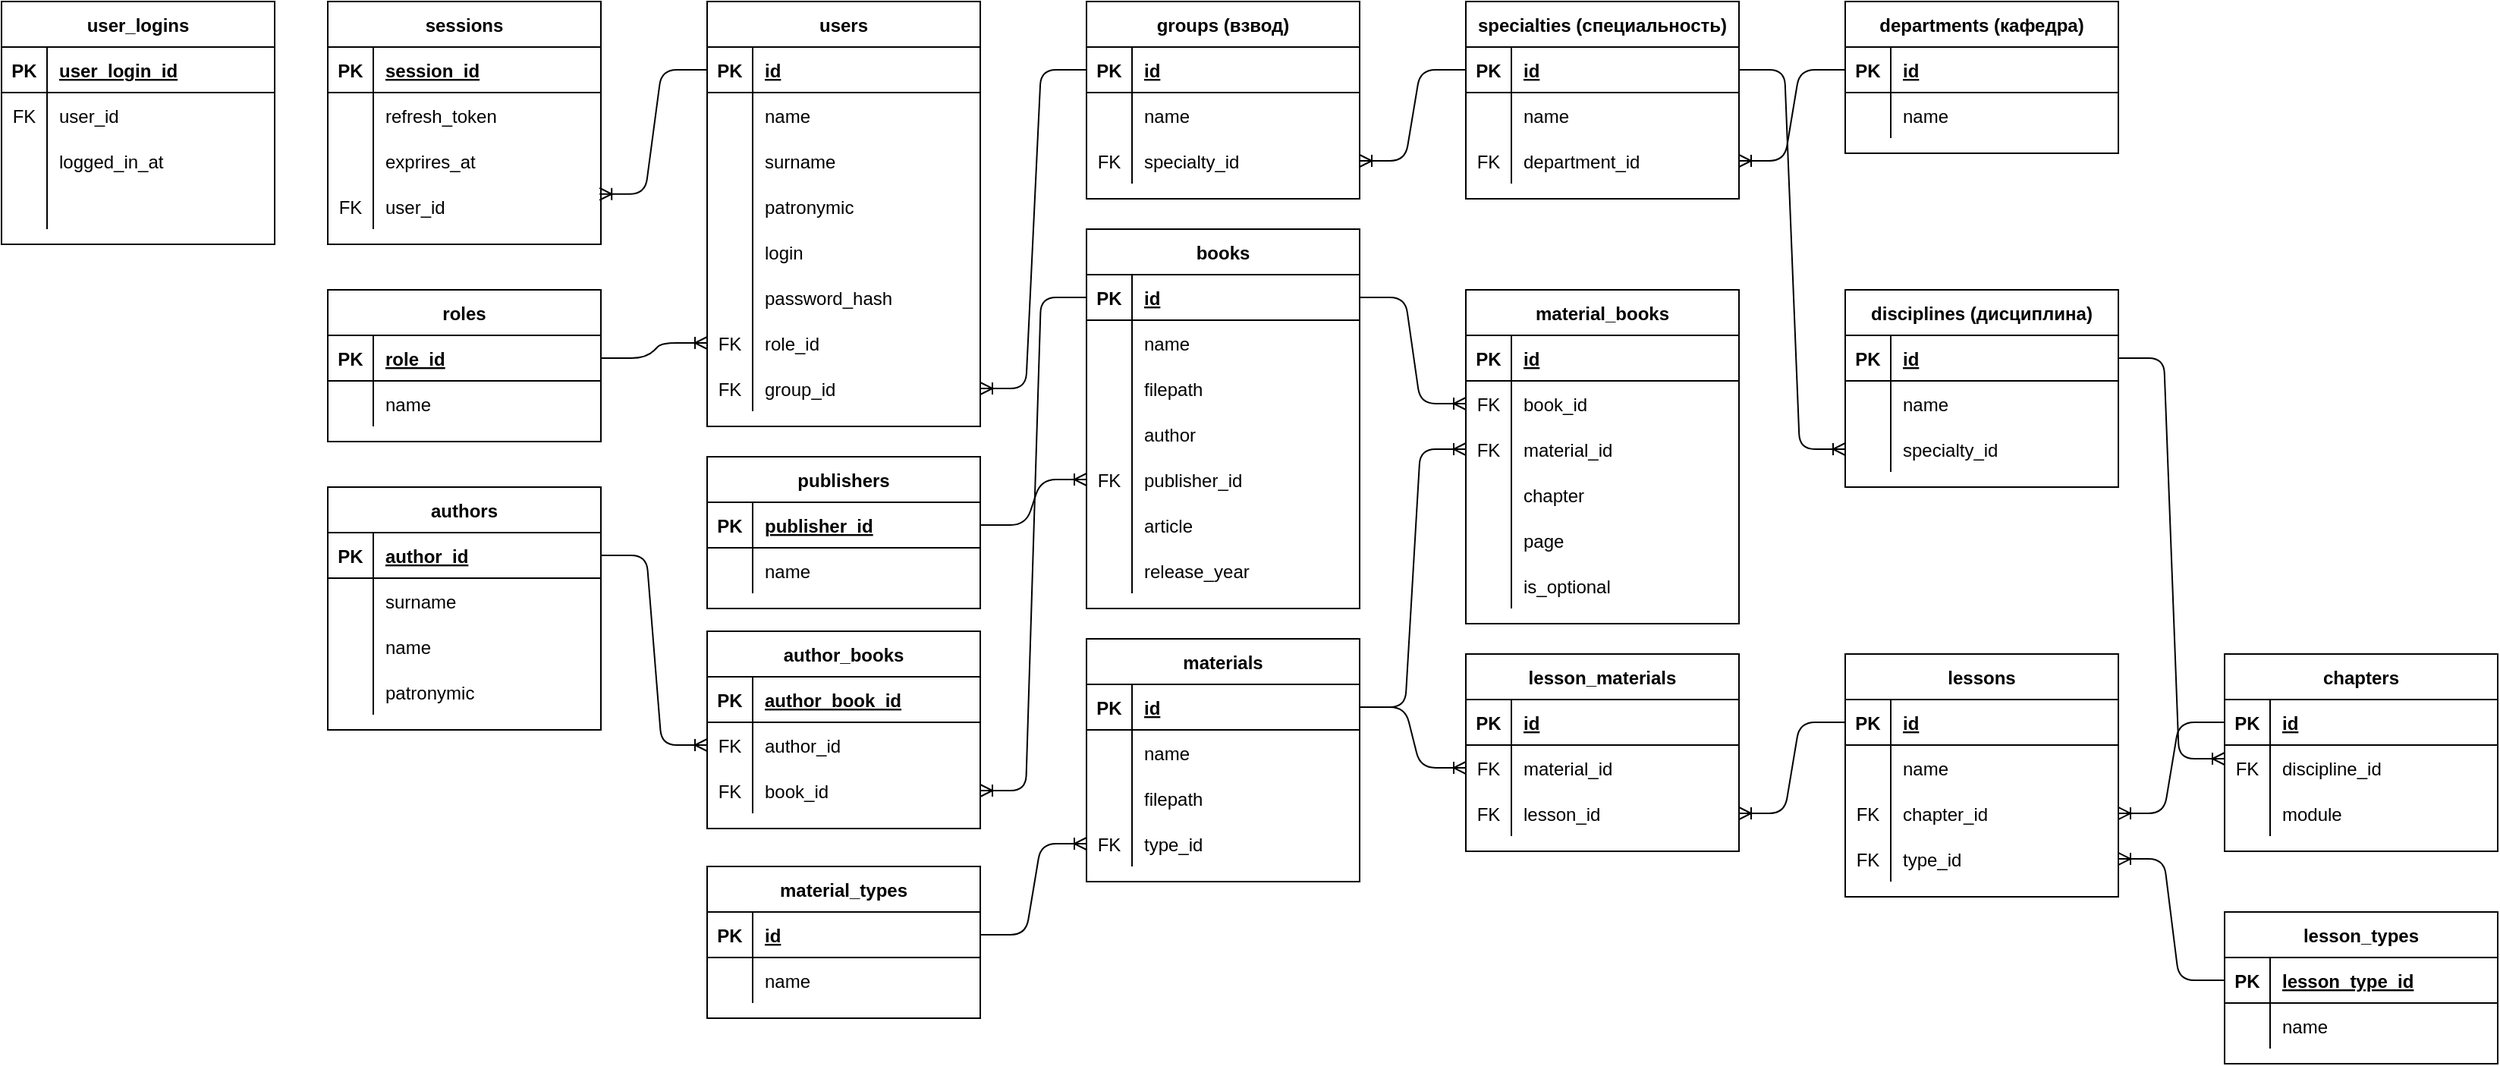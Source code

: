 <mxfile version="15.2.7" type="device"><diagram id="R2lEEEUBdFMjLlhIrx00" name="Page-1"><mxGraphModel dx="1648" dy="325" grid="1" gridSize="10" guides="1" tooltips="1" connect="1" arrows="1" fold="1" page="1" pageScale="1" pageWidth="850" pageHeight="1100" math="0" shadow="0" extFonts="Permanent Marker^https://fonts.googleapis.com/css?family=Permanent+Marker"><root><mxCell id="0"/><mxCell id="1" parent="0"/><mxCell id="CACc537ld9vavQMk6cfq-1" value="users" style="shape=table;startSize=30;container=1;collapsible=1;childLayout=tableLayout;fixedRows=1;rowLines=0;fontStyle=1;align=center;resizeLast=1;rounded=0;" parent="1" vertex="1"><mxGeometry x="40" y="40" width="180" height="280" as="geometry"/></mxCell><mxCell id="CACc537ld9vavQMk6cfq-2" value="" style="shape=partialRectangle;collapsible=0;dropTarget=0;pointerEvents=0;fillColor=none;top=0;left=0;bottom=1;right=0;points=[[0,0.5],[1,0.5]];portConstraint=eastwest;" parent="CACc537ld9vavQMk6cfq-1" vertex="1"><mxGeometry y="30" width="180" height="30" as="geometry"/></mxCell><mxCell id="CACc537ld9vavQMk6cfq-3" value="PK" style="shape=partialRectangle;connectable=0;fillColor=none;top=0;left=0;bottom=0;right=0;fontStyle=1;overflow=hidden;" parent="CACc537ld9vavQMk6cfq-2" vertex="1"><mxGeometry width="30" height="30" as="geometry"/></mxCell><mxCell id="CACc537ld9vavQMk6cfq-4" value="id" style="shape=partialRectangle;connectable=0;fillColor=none;top=0;left=0;bottom=0;right=0;align=left;spacingLeft=6;fontStyle=5;overflow=hidden;" parent="CACc537ld9vavQMk6cfq-2" vertex="1"><mxGeometry x="30" width="150" height="30" as="geometry"/></mxCell><mxCell id="CACc537ld9vavQMk6cfq-5" value="" style="shape=partialRectangle;collapsible=0;dropTarget=0;pointerEvents=0;fillColor=none;top=0;left=0;bottom=0;right=0;points=[[0,0.5],[1,0.5]];portConstraint=eastwest;" parent="CACc537ld9vavQMk6cfq-1" vertex="1"><mxGeometry y="60" width="180" height="30" as="geometry"/></mxCell><mxCell id="CACc537ld9vavQMk6cfq-6" value="" style="shape=partialRectangle;connectable=0;fillColor=none;top=0;left=0;bottom=0;right=0;editable=1;overflow=hidden;" parent="CACc537ld9vavQMk6cfq-5" vertex="1"><mxGeometry width="30" height="30" as="geometry"/></mxCell><mxCell id="CACc537ld9vavQMk6cfq-7" value="name" style="shape=partialRectangle;connectable=0;fillColor=none;top=0;left=0;bottom=0;right=0;align=left;spacingLeft=6;overflow=hidden;" parent="CACc537ld9vavQMk6cfq-5" vertex="1"><mxGeometry x="30" width="150" height="30" as="geometry"/></mxCell><mxCell id="CACc537ld9vavQMk6cfq-8" value="" style="shape=partialRectangle;collapsible=0;dropTarget=0;pointerEvents=0;fillColor=none;top=0;left=0;bottom=0;right=0;points=[[0,0.5],[1,0.5]];portConstraint=eastwest;" parent="CACc537ld9vavQMk6cfq-1" vertex="1"><mxGeometry y="90" width="180" height="30" as="geometry"/></mxCell><mxCell id="CACc537ld9vavQMk6cfq-9" value="" style="shape=partialRectangle;connectable=0;fillColor=none;top=0;left=0;bottom=0;right=0;editable=1;overflow=hidden;" parent="CACc537ld9vavQMk6cfq-8" vertex="1"><mxGeometry width="30" height="30" as="geometry"/></mxCell><mxCell id="CACc537ld9vavQMk6cfq-10" value="surname" style="shape=partialRectangle;connectable=0;fillColor=none;top=0;left=0;bottom=0;right=0;align=left;spacingLeft=6;overflow=hidden;" parent="CACc537ld9vavQMk6cfq-8" vertex="1"><mxGeometry x="30" width="150" height="30" as="geometry"/></mxCell><mxCell id="CACc537ld9vavQMk6cfq-11" value="" style="shape=partialRectangle;collapsible=0;dropTarget=0;pointerEvents=0;fillColor=none;top=0;left=0;bottom=0;right=0;points=[[0,0.5],[1,0.5]];portConstraint=eastwest;" parent="CACc537ld9vavQMk6cfq-1" vertex="1"><mxGeometry y="120" width="180" height="30" as="geometry"/></mxCell><mxCell id="CACc537ld9vavQMk6cfq-12" value="" style="shape=partialRectangle;connectable=0;fillColor=none;top=0;left=0;bottom=0;right=0;editable=1;overflow=hidden;" parent="CACc537ld9vavQMk6cfq-11" vertex="1"><mxGeometry width="30" height="30" as="geometry"/></mxCell><mxCell id="CACc537ld9vavQMk6cfq-13" value="patronymic" style="shape=partialRectangle;connectable=0;fillColor=none;top=0;left=0;bottom=0;right=0;align=left;spacingLeft=6;overflow=hidden;" parent="CACc537ld9vavQMk6cfq-11" vertex="1"><mxGeometry x="30" width="150" height="30" as="geometry"/></mxCell><mxCell id="CACc537ld9vavQMk6cfq-14" style="shape=partialRectangle;collapsible=0;dropTarget=0;pointerEvents=0;fillColor=none;top=0;left=0;bottom=0;right=0;points=[[0,0.5],[1,0.5]];portConstraint=eastwest;" parent="CACc537ld9vavQMk6cfq-1" vertex="1"><mxGeometry y="150" width="180" height="30" as="geometry"/></mxCell><mxCell id="CACc537ld9vavQMk6cfq-15" style="shape=partialRectangle;connectable=0;fillColor=none;top=0;left=0;bottom=0;right=0;editable=1;overflow=hidden;" parent="CACc537ld9vavQMk6cfq-14" vertex="1"><mxGeometry width="30" height="30" as="geometry"/></mxCell><mxCell id="CACc537ld9vavQMk6cfq-16" value="login" style="shape=partialRectangle;connectable=0;fillColor=none;top=0;left=0;bottom=0;right=0;align=left;spacingLeft=6;overflow=hidden;" parent="CACc537ld9vavQMk6cfq-14" vertex="1"><mxGeometry x="30" width="150" height="30" as="geometry"/></mxCell><mxCell id="CACc537ld9vavQMk6cfq-17" style="shape=partialRectangle;collapsible=0;dropTarget=0;pointerEvents=0;fillColor=none;top=0;left=0;bottom=0;right=0;points=[[0,0.5],[1,0.5]];portConstraint=eastwest;" parent="CACc537ld9vavQMk6cfq-1" vertex="1"><mxGeometry y="180" width="180" height="30" as="geometry"/></mxCell><mxCell id="CACc537ld9vavQMk6cfq-18" style="shape=partialRectangle;connectable=0;fillColor=none;top=0;left=0;bottom=0;right=0;editable=1;overflow=hidden;" parent="CACc537ld9vavQMk6cfq-17" vertex="1"><mxGeometry width="30" height="30" as="geometry"/></mxCell><mxCell id="CACc537ld9vavQMk6cfq-19" value="password_hash" style="shape=partialRectangle;connectable=0;fillColor=none;top=0;left=0;bottom=0;right=0;align=left;spacingLeft=6;overflow=hidden;" parent="CACc537ld9vavQMk6cfq-17" vertex="1"><mxGeometry x="30" width="150" height="30" as="geometry"/></mxCell><mxCell id="CACc537ld9vavQMk6cfq-20" style="shape=partialRectangle;collapsible=0;dropTarget=0;pointerEvents=0;fillColor=none;top=0;left=0;bottom=0;right=0;points=[[0,0.5],[1,0.5]];portConstraint=eastwest;" parent="CACc537ld9vavQMk6cfq-1" vertex="1"><mxGeometry y="210" width="180" height="30" as="geometry"/></mxCell><mxCell id="CACc537ld9vavQMk6cfq-21" value="FK" style="shape=partialRectangle;connectable=0;fillColor=none;top=0;left=0;bottom=0;right=0;editable=1;overflow=hidden;" parent="CACc537ld9vavQMk6cfq-20" vertex="1"><mxGeometry width="30" height="30" as="geometry"/></mxCell><mxCell id="CACc537ld9vavQMk6cfq-22" value="role_id" style="shape=partialRectangle;connectable=0;fillColor=none;top=0;left=0;bottom=0;right=0;align=left;spacingLeft=6;overflow=hidden;" parent="CACc537ld9vavQMk6cfq-20" vertex="1"><mxGeometry x="30" width="150" height="30" as="geometry"/></mxCell><mxCell id="CACc537ld9vavQMk6cfq-27" value="" style="shape=partialRectangle;collapsible=0;dropTarget=0;pointerEvents=0;fillColor=none;top=0;left=0;bottom=0;right=0;points=[[0,0.5],[1,0.5]];portConstraint=eastwest;" parent="CACc537ld9vavQMk6cfq-1" vertex="1"><mxGeometry y="240" width="180" height="30" as="geometry"/></mxCell><mxCell id="CACc537ld9vavQMk6cfq-28" value="FK" style="shape=partialRectangle;connectable=0;fillColor=none;top=0;left=0;bottom=0;right=0;fontStyle=0;overflow=hidden;" parent="CACc537ld9vavQMk6cfq-27" vertex="1"><mxGeometry width="30" height="30" as="geometry"/></mxCell><mxCell id="CACc537ld9vavQMk6cfq-29" value="group_id" style="shape=partialRectangle;connectable=0;fillColor=none;top=0;left=0;bottom=0;right=0;align=left;spacingLeft=6;fontStyle=0;overflow=hidden;" parent="CACc537ld9vavQMk6cfq-27" vertex="1"><mxGeometry x="30" width="150" height="30" as="geometry"/></mxCell><mxCell id="CACc537ld9vavQMk6cfq-30" value="groups (взвод)" style="shape=table;startSize=30;container=1;collapsible=1;childLayout=tableLayout;fixedRows=1;rowLines=0;fontStyle=1;align=center;resizeLast=1;rounded=0;" parent="1" vertex="1"><mxGeometry x="290" y="40" width="180" height="130" as="geometry"><mxRectangle x="290" y="40" width="120" height="30" as="alternateBounds"/></mxGeometry></mxCell><mxCell id="CACc537ld9vavQMk6cfq-31" value="" style="shape=partialRectangle;collapsible=0;dropTarget=0;pointerEvents=0;fillColor=none;top=0;left=0;bottom=1;right=0;points=[[0,0.5],[1,0.5]];portConstraint=eastwest;" parent="CACc537ld9vavQMk6cfq-30" vertex="1"><mxGeometry y="30" width="180" height="30" as="geometry"/></mxCell><mxCell id="CACc537ld9vavQMk6cfq-32" value="PK" style="shape=partialRectangle;connectable=0;fillColor=none;top=0;left=0;bottom=0;right=0;fontStyle=1;overflow=hidden;" parent="CACc537ld9vavQMk6cfq-31" vertex="1"><mxGeometry width="30" height="30" as="geometry"/></mxCell><mxCell id="CACc537ld9vavQMk6cfq-33" value="id" style="shape=partialRectangle;connectable=0;fillColor=none;top=0;left=0;bottom=0;right=0;align=left;spacingLeft=6;fontStyle=5;overflow=hidden;" parent="CACc537ld9vavQMk6cfq-31" vertex="1"><mxGeometry x="30" width="150" height="30" as="geometry"/></mxCell><mxCell id="CACc537ld9vavQMk6cfq-34" value="" style="shape=partialRectangle;collapsible=0;dropTarget=0;pointerEvents=0;fillColor=none;top=0;left=0;bottom=0;right=0;points=[[0,0.5],[1,0.5]];portConstraint=eastwest;" parent="CACc537ld9vavQMk6cfq-30" vertex="1"><mxGeometry y="60" width="180" height="30" as="geometry"/></mxCell><mxCell id="CACc537ld9vavQMk6cfq-35" value="" style="shape=partialRectangle;connectable=0;fillColor=none;top=0;left=0;bottom=0;right=0;editable=1;overflow=hidden;" parent="CACc537ld9vavQMk6cfq-34" vertex="1"><mxGeometry width="30" height="30" as="geometry"/></mxCell><mxCell id="CACc537ld9vavQMk6cfq-36" value="name" style="shape=partialRectangle;connectable=0;fillColor=none;top=0;left=0;bottom=0;right=0;align=left;spacingLeft=6;overflow=hidden;" parent="CACc537ld9vavQMk6cfq-34" vertex="1"><mxGeometry x="30" width="150" height="30" as="geometry"/></mxCell><mxCell id="CACc537ld9vavQMk6cfq-37" value="" style="shape=partialRectangle;collapsible=0;dropTarget=0;pointerEvents=0;fillColor=none;top=0;left=0;bottom=0;right=0;points=[[0,0.5],[1,0.5]];portConstraint=eastwest;" parent="CACc537ld9vavQMk6cfq-30" vertex="1"><mxGeometry y="90" width="180" height="30" as="geometry"/></mxCell><mxCell id="CACc537ld9vavQMk6cfq-38" value="FK" style="shape=partialRectangle;connectable=0;fillColor=none;top=0;left=0;bottom=0;right=0;editable=1;overflow=hidden;" parent="CACc537ld9vavQMk6cfq-37" vertex="1"><mxGeometry width="30" height="30" as="geometry"/></mxCell><mxCell id="CACc537ld9vavQMk6cfq-39" value="specialty_id" style="shape=partialRectangle;connectable=0;fillColor=none;top=0;left=0;bottom=0;right=0;align=left;spacingLeft=6;overflow=hidden;" parent="CACc537ld9vavQMk6cfq-37" vertex="1"><mxGeometry x="30" width="150" height="30" as="geometry"/></mxCell><mxCell id="CACc537ld9vavQMk6cfq-43" value="" style="edgeStyle=entityRelationEdgeStyle;fontSize=12;html=1;endArrow=ERoneToMany;entryX=1;entryY=0.5;entryDx=0;entryDy=0;exitX=0;exitY=0.5;exitDx=0;exitDy=0;" parent="1" source="CACc537ld9vavQMk6cfq-31" target="CACc537ld9vavQMk6cfq-27" edge="1"><mxGeometry width="100" height="100" relative="1" as="geometry"><mxPoint x="370" y="380" as="sourcePoint"/><mxPoint x="470" y="280" as="targetPoint"/></mxGeometry></mxCell><mxCell id="CACc537ld9vavQMk6cfq-44" value="specialties (специальность)" style="shape=table;startSize=30;container=1;collapsible=1;childLayout=tableLayout;fixedRows=1;rowLines=0;fontStyle=1;align=center;resizeLast=1;rounded=0;" parent="1" vertex="1"><mxGeometry x="540" y="40" width="180" height="130" as="geometry"/></mxCell><mxCell id="CACc537ld9vavQMk6cfq-45" value="" style="shape=partialRectangle;collapsible=0;dropTarget=0;pointerEvents=0;fillColor=none;top=0;left=0;bottom=1;right=0;points=[[0,0.5],[1,0.5]];portConstraint=eastwest;" parent="CACc537ld9vavQMk6cfq-44" vertex="1"><mxGeometry y="30" width="180" height="30" as="geometry"/></mxCell><mxCell id="CACc537ld9vavQMk6cfq-46" value="PK" style="shape=partialRectangle;connectable=0;fillColor=none;top=0;left=0;bottom=0;right=0;fontStyle=1;overflow=hidden;" parent="CACc537ld9vavQMk6cfq-45" vertex="1"><mxGeometry width="30" height="30" as="geometry"/></mxCell><mxCell id="CACc537ld9vavQMk6cfq-47" value="id" style="shape=partialRectangle;connectable=0;fillColor=none;top=0;left=0;bottom=0;right=0;align=left;spacingLeft=6;fontStyle=5;overflow=hidden;" parent="CACc537ld9vavQMk6cfq-45" vertex="1"><mxGeometry x="30" width="150" height="30" as="geometry"/></mxCell><mxCell id="CACc537ld9vavQMk6cfq-48" value="" style="shape=partialRectangle;collapsible=0;dropTarget=0;pointerEvents=0;fillColor=none;top=0;left=0;bottom=0;right=0;points=[[0,0.5],[1,0.5]];portConstraint=eastwest;" parent="CACc537ld9vavQMk6cfq-44" vertex="1"><mxGeometry y="60" width="180" height="30" as="geometry"/></mxCell><mxCell id="CACc537ld9vavQMk6cfq-49" value="" style="shape=partialRectangle;connectable=0;fillColor=none;top=0;left=0;bottom=0;right=0;editable=1;overflow=hidden;" parent="CACc537ld9vavQMk6cfq-48" vertex="1"><mxGeometry width="30" height="30" as="geometry"/></mxCell><mxCell id="CACc537ld9vavQMk6cfq-50" value="name" style="shape=partialRectangle;connectable=0;fillColor=none;top=0;left=0;bottom=0;right=0;align=left;spacingLeft=6;overflow=hidden;" parent="CACc537ld9vavQMk6cfq-48" vertex="1"><mxGeometry x="30" width="150" height="30" as="geometry"/></mxCell><mxCell id="CACc537ld9vavQMk6cfq-51" value="" style="shape=partialRectangle;collapsible=0;dropTarget=0;pointerEvents=0;fillColor=none;top=0;left=0;bottom=0;right=0;points=[[0,0.5],[1,0.5]];portConstraint=eastwest;" parent="CACc537ld9vavQMk6cfq-44" vertex="1"><mxGeometry y="90" width="180" height="30" as="geometry"/></mxCell><mxCell id="CACc537ld9vavQMk6cfq-52" value="FK" style="shape=partialRectangle;connectable=0;fillColor=none;top=0;left=0;bottom=0;right=0;editable=1;overflow=hidden;" parent="CACc537ld9vavQMk6cfq-51" vertex="1"><mxGeometry width="30" height="30" as="geometry"/></mxCell><mxCell id="CACc537ld9vavQMk6cfq-53" value="department_id" style="shape=partialRectangle;connectable=0;fillColor=none;top=0;left=0;bottom=0;right=0;align=left;spacingLeft=6;overflow=hidden;" parent="CACc537ld9vavQMk6cfq-51" vertex="1"><mxGeometry x="30" width="150" height="30" as="geometry"/></mxCell><mxCell id="CACc537ld9vavQMk6cfq-58" value="" style="edgeStyle=entityRelationEdgeStyle;fontSize=12;html=1;endArrow=ERoneToMany;exitX=0;exitY=0.5;exitDx=0;exitDy=0;entryX=1;entryY=0.5;entryDx=0;entryDy=0;" parent="1" source="CACc537ld9vavQMk6cfq-45" target="CACc537ld9vavQMk6cfq-37" edge="1"><mxGeometry width="100" height="100" relative="1" as="geometry"><mxPoint x="375" y="300" as="sourcePoint"/><mxPoint x="475" y="200" as="targetPoint"/></mxGeometry></mxCell><mxCell id="CACc537ld9vavQMk6cfq-59" value="departments (кафедра)" style="shape=table;startSize=30;container=1;collapsible=1;childLayout=tableLayout;fixedRows=1;rowLines=0;fontStyle=1;align=center;resizeLast=1;rounded=0;" parent="1" vertex="1"><mxGeometry x="790" y="40" width="180" height="100" as="geometry"/></mxCell><mxCell id="CACc537ld9vavQMk6cfq-60" value="" style="shape=partialRectangle;collapsible=0;dropTarget=0;pointerEvents=0;fillColor=none;top=0;left=0;bottom=1;right=0;points=[[0,0.5],[1,0.5]];portConstraint=eastwest;" parent="CACc537ld9vavQMk6cfq-59" vertex="1"><mxGeometry y="30" width="180" height="30" as="geometry"/></mxCell><mxCell id="CACc537ld9vavQMk6cfq-61" value="PK" style="shape=partialRectangle;connectable=0;fillColor=none;top=0;left=0;bottom=0;right=0;fontStyle=1;overflow=hidden;" parent="CACc537ld9vavQMk6cfq-60" vertex="1"><mxGeometry width="30" height="30" as="geometry"/></mxCell><mxCell id="CACc537ld9vavQMk6cfq-62" value="id" style="shape=partialRectangle;connectable=0;fillColor=none;top=0;left=0;bottom=0;right=0;align=left;spacingLeft=6;fontStyle=5;overflow=hidden;" parent="CACc537ld9vavQMk6cfq-60" vertex="1"><mxGeometry x="30" width="150" height="30" as="geometry"/></mxCell><mxCell id="CACc537ld9vavQMk6cfq-63" value="" style="shape=partialRectangle;collapsible=0;dropTarget=0;pointerEvents=0;fillColor=none;top=0;left=0;bottom=0;right=0;points=[[0,0.5],[1,0.5]];portConstraint=eastwest;" parent="CACc537ld9vavQMk6cfq-59" vertex="1"><mxGeometry y="60" width="180" height="30" as="geometry"/></mxCell><mxCell id="CACc537ld9vavQMk6cfq-64" value="" style="shape=partialRectangle;connectable=0;fillColor=none;top=0;left=0;bottom=0;right=0;editable=1;overflow=hidden;" parent="CACc537ld9vavQMk6cfq-63" vertex="1"><mxGeometry width="30" height="30" as="geometry"/></mxCell><mxCell id="CACc537ld9vavQMk6cfq-65" value="name" style="shape=partialRectangle;connectable=0;fillColor=none;top=0;left=0;bottom=0;right=0;align=left;spacingLeft=6;overflow=hidden;" parent="CACc537ld9vavQMk6cfq-63" vertex="1"><mxGeometry x="30" width="150" height="30" as="geometry"/></mxCell><mxCell id="CACc537ld9vavQMk6cfq-72" value="" style="edgeStyle=entityRelationEdgeStyle;fontSize=12;html=1;endArrow=ERoneToMany;entryX=1;entryY=0.5;entryDx=0;entryDy=0;exitX=0;exitY=0.5;exitDx=0;exitDy=0;" parent="1" source="CACc537ld9vavQMk6cfq-60" target="CACc537ld9vavQMk6cfq-51" edge="1"><mxGeometry width="100" height="100" relative="1" as="geometry"><mxPoint x="370" y="380" as="sourcePoint"/><mxPoint x="470" y="280" as="targetPoint"/></mxGeometry></mxCell><mxCell id="CACc537ld9vavQMk6cfq-73" value="materials" style="shape=table;startSize=30;container=1;collapsible=1;childLayout=tableLayout;fixedRows=1;rowLines=0;fontStyle=1;align=center;resizeLast=1;rounded=0;" parent="1" vertex="1"><mxGeometry x="290" y="460" width="180" height="160" as="geometry"/></mxCell><mxCell id="CACc537ld9vavQMk6cfq-74" value="" style="shape=partialRectangle;collapsible=0;dropTarget=0;pointerEvents=0;fillColor=none;top=0;left=0;bottom=1;right=0;points=[[0,0.5],[1,0.5]];portConstraint=eastwest;" parent="CACc537ld9vavQMk6cfq-73" vertex="1"><mxGeometry y="30" width="180" height="30" as="geometry"/></mxCell><mxCell id="CACc537ld9vavQMk6cfq-75" value="PK" style="shape=partialRectangle;connectable=0;fillColor=none;top=0;left=0;bottom=0;right=0;fontStyle=1;overflow=hidden;" parent="CACc537ld9vavQMk6cfq-74" vertex="1"><mxGeometry width="30" height="30" as="geometry"/></mxCell><mxCell id="CACc537ld9vavQMk6cfq-76" value="id" style="shape=partialRectangle;connectable=0;fillColor=none;top=0;left=0;bottom=0;right=0;align=left;spacingLeft=6;fontStyle=5;overflow=hidden;" parent="CACc537ld9vavQMk6cfq-74" vertex="1"><mxGeometry x="30" width="150" height="30" as="geometry"/></mxCell><mxCell id="CACc537ld9vavQMk6cfq-77" value="" style="shape=partialRectangle;collapsible=0;dropTarget=0;pointerEvents=0;fillColor=none;top=0;left=0;bottom=0;right=0;points=[[0,0.5],[1,0.5]];portConstraint=eastwest;" parent="CACc537ld9vavQMk6cfq-73" vertex="1"><mxGeometry y="60" width="180" height="30" as="geometry"/></mxCell><mxCell id="CACc537ld9vavQMk6cfq-78" value="" style="shape=partialRectangle;connectable=0;fillColor=none;top=0;left=0;bottom=0;right=0;editable=1;overflow=hidden;" parent="CACc537ld9vavQMk6cfq-77" vertex="1"><mxGeometry width="30" height="30" as="geometry"/></mxCell><mxCell id="CACc537ld9vavQMk6cfq-79" value="name" style="shape=partialRectangle;connectable=0;fillColor=none;top=0;left=0;bottom=0;right=0;align=left;spacingLeft=6;overflow=hidden;" parent="CACc537ld9vavQMk6cfq-77" vertex="1"><mxGeometry x="30" width="150" height="30" as="geometry"/></mxCell><mxCell id="CACc537ld9vavQMk6cfq-83" value="" style="shape=partialRectangle;collapsible=0;dropTarget=0;pointerEvents=0;fillColor=none;top=0;left=0;bottom=0;right=0;points=[[0,0.5],[1,0.5]];portConstraint=eastwest;" parent="CACc537ld9vavQMk6cfq-73" vertex="1"><mxGeometry y="90" width="180" height="30" as="geometry"/></mxCell><mxCell id="CACc537ld9vavQMk6cfq-84" value="" style="shape=partialRectangle;connectable=0;fillColor=none;top=0;left=0;bottom=0;right=0;editable=1;overflow=hidden;" parent="CACc537ld9vavQMk6cfq-83" vertex="1"><mxGeometry width="30" height="30" as="geometry"/></mxCell><mxCell id="CACc537ld9vavQMk6cfq-85" value="filepath" style="shape=partialRectangle;connectable=0;fillColor=none;top=0;left=0;bottom=0;right=0;align=left;spacingLeft=6;overflow=hidden;" parent="CACc537ld9vavQMk6cfq-83" vertex="1"><mxGeometry x="30" width="150" height="30" as="geometry"/></mxCell><mxCell id="CACc537ld9vavQMk6cfq-80" value="" style="shape=partialRectangle;collapsible=0;dropTarget=0;pointerEvents=0;fillColor=none;top=0;left=0;bottom=0;right=0;points=[[0,0.5],[1,0.5]];portConstraint=eastwest;" parent="CACc537ld9vavQMk6cfq-73" vertex="1"><mxGeometry y="120" width="180" height="30" as="geometry"/></mxCell><mxCell id="CACc537ld9vavQMk6cfq-81" value="FK" style="shape=partialRectangle;connectable=0;fillColor=none;top=0;left=0;bottom=0;right=0;editable=1;overflow=hidden;" parent="CACc537ld9vavQMk6cfq-80" vertex="1"><mxGeometry width="30" height="30" as="geometry"/></mxCell><mxCell id="CACc537ld9vavQMk6cfq-82" value="type_id" style="shape=partialRectangle;connectable=0;fillColor=none;top=0;left=0;bottom=0;right=0;align=left;spacingLeft=6;overflow=hidden;" parent="CACc537ld9vavQMk6cfq-80" vertex="1"><mxGeometry x="30" width="150" height="30" as="geometry"/></mxCell><mxCell id="CACc537ld9vavQMk6cfq-89" value="material_types" style="shape=table;startSize=30;container=1;collapsible=1;childLayout=tableLayout;fixedRows=1;rowLines=0;fontStyle=1;align=center;resizeLast=1;rounded=0;" parent="1" vertex="1"><mxGeometry x="40" y="610" width="180" height="100" as="geometry"/></mxCell><mxCell id="CACc537ld9vavQMk6cfq-90" value="" style="shape=partialRectangle;collapsible=0;dropTarget=0;pointerEvents=0;fillColor=none;top=0;left=0;bottom=1;right=0;points=[[0,0.5],[1,0.5]];portConstraint=eastwest;" parent="CACc537ld9vavQMk6cfq-89" vertex="1"><mxGeometry y="30" width="180" height="30" as="geometry"/></mxCell><mxCell id="CACc537ld9vavQMk6cfq-91" value="PK" style="shape=partialRectangle;connectable=0;fillColor=none;top=0;left=0;bottom=0;right=0;fontStyle=1;overflow=hidden;" parent="CACc537ld9vavQMk6cfq-90" vertex="1"><mxGeometry width="30" height="30" as="geometry"/></mxCell><mxCell id="CACc537ld9vavQMk6cfq-92" value="id" style="shape=partialRectangle;connectable=0;fillColor=none;top=0;left=0;bottom=0;right=0;align=left;spacingLeft=6;fontStyle=5;overflow=hidden;" parent="CACc537ld9vavQMk6cfq-90" vertex="1"><mxGeometry x="30" width="150" height="30" as="geometry"/></mxCell><mxCell id="CACc537ld9vavQMk6cfq-93" value="" style="shape=partialRectangle;collapsible=0;dropTarget=0;pointerEvents=0;fillColor=none;top=0;left=0;bottom=0;right=0;points=[[0,0.5],[1,0.5]];portConstraint=eastwest;" parent="CACc537ld9vavQMk6cfq-89" vertex="1"><mxGeometry y="60" width="180" height="30" as="geometry"/></mxCell><mxCell id="CACc537ld9vavQMk6cfq-94" value="" style="shape=partialRectangle;connectable=0;fillColor=none;top=0;left=0;bottom=0;right=0;editable=1;overflow=hidden;" parent="CACc537ld9vavQMk6cfq-93" vertex="1"><mxGeometry width="30" height="30" as="geometry"/></mxCell><mxCell id="CACc537ld9vavQMk6cfq-95" value="name" style="shape=partialRectangle;connectable=0;fillColor=none;top=0;left=0;bottom=0;right=0;align=left;spacingLeft=6;overflow=hidden;" parent="CACc537ld9vavQMk6cfq-93" vertex="1"><mxGeometry x="30" width="150" height="30" as="geometry"/></mxCell><mxCell id="CACc537ld9vavQMk6cfq-102" value="" style="edgeStyle=entityRelationEdgeStyle;fontSize=12;html=1;endArrow=ERoneToMany;exitX=1;exitY=0.5;exitDx=0;exitDy=0;entryX=0;entryY=0.5;entryDx=0;entryDy=0;" parent="1" source="CACc537ld9vavQMk6cfq-90" target="CACc537ld9vavQMk6cfq-80" edge="1"><mxGeometry width="100" height="100" relative="1" as="geometry"><mxPoint x="170" y="520" as="sourcePoint"/><mxPoint x="270" y="420" as="targetPoint"/></mxGeometry></mxCell><mxCell id="CACc537ld9vavQMk6cfq-118" value="books" style="shape=table;startSize=30;container=1;collapsible=1;childLayout=tableLayout;fixedRows=1;rowLines=0;fontStyle=1;align=center;resizeLast=1;rounded=0;" parent="1" vertex="1"><mxGeometry x="290" y="190" width="180" height="250" as="geometry"/></mxCell><mxCell id="CACc537ld9vavQMk6cfq-119" value="" style="shape=partialRectangle;collapsible=0;dropTarget=0;pointerEvents=0;fillColor=none;top=0;left=0;bottom=1;right=0;points=[[0,0.5],[1,0.5]];portConstraint=eastwest;" parent="CACc537ld9vavQMk6cfq-118" vertex="1"><mxGeometry y="30" width="180" height="30" as="geometry"/></mxCell><mxCell id="CACc537ld9vavQMk6cfq-120" value="PK" style="shape=partialRectangle;connectable=0;fillColor=none;top=0;left=0;bottom=0;right=0;fontStyle=1;overflow=hidden;" parent="CACc537ld9vavQMk6cfq-119" vertex="1"><mxGeometry width="30" height="30" as="geometry"/></mxCell><mxCell id="CACc537ld9vavQMk6cfq-121" value="id" style="shape=partialRectangle;connectable=0;fillColor=none;top=0;left=0;bottom=0;right=0;align=left;spacingLeft=6;fontStyle=5;overflow=hidden;" parent="CACc537ld9vavQMk6cfq-119" vertex="1"><mxGeometry x="30" width="150" height="30" as="geometry"/></mxCell><mxCell id="CACc537ld9vavQMk6cfq-122" value="" style="shape=partialRectangle;collapsible=0;dropTarget=0;pointerEvents=0;fillColor=none;top=0;left=0;bottom=0;right=0;points=[[0,0.5],[1,0.5]];portConstraint=eastwest;" parent="CACc537ld9vavQMk6cfq-118" vertex="1"><mxGeometry y="60" width="180" height="30" as="geometry"/></mxCell><mxCell id="CACc537ld9vavQMk6cfq-123" value="" style="shape=partialRectangle;connectable=0;fillColor=none;top=0;left=0;bottom=0;right=0;editable=1;overflow=hidden;" parent="CACc537ld9vavQMk6cfq-122" vertex="1"><mxGeometry width="30" height="30" as="geometry"/></mxCell><mxCell id="CACc537ld9vavQMk6cfq-124" value="name" style="shape=partialRectangle;connectable=0;fillColor=none;top=0;left=0;bottom=0;right=0;align=left;spacingLeft=6;overflow=hidden;" parent="CACc537ld9vavQMk6cfq-122" vertex="1"><mxGeometry x="30" width="150" height="30" as="geometry"/></mxCell><mxCell id="CACc537ld9vavQMk6cfq-125" value="" style="shape=partialRectangle;collapsible=0;dropTarget=0;pointerEvents=0;fillColor=none;top=0;left=0;bottom=0;right=0;points=[[0,0.5],[1,0.5]];portConstraint=eastwest;" parent="CACc537ld9vavQMk6cfq-118" vertex="1"><mxGeometry y="90" width="180" height="30" as="geometry"/></mxCell><mxCell id="CACc537ld9vavQMk6cfq-126" value="" style="shape=partialRectangle;connectable=0;fillColor=none;top=0;left=0;bottom=0;right=0;editable=1;overflow=hidden;" parent="CACc537ld9vavQMk6cfq-125" vertex="1"><mxGeometry width="30" height="30" as="geometry"/></mxCell><mxCell id="CACc537ld9vavQMk6cfq-127" value="filepath" style="shape=partialRectangle;connectable=0;fillColor=none;top=0;left=0;bottom=0;right=0;align=left;spacingLeft=6;overflow=hidden;" parent="CACc537ld9vavQMk6cfq-125" vertex="1"><mxGeometry x="30" width="150" height="30" as="geometry"/></mxCell><mxCell id="Ozyrc-bq2jViOgU132CQ-15" style="shape=partialRectangle;collapsible=0;dropTarget=0;pointerEvents=0;fillColor=none;top=0;left=0;bottom=0;right=0;points=[[0,0.5],[1,0.5]];portConstraint=eastwest;" parent="CACc537ld9vavQMk6cfq-118" vertex="1"><mxGeometry y="120" width="180" height="30" as="geometry"/></mxCell><mxCell id="Ozyrc-bq2jViOgU132CQ-16" style="shape=partialRectangle;connectable=0;fillColor=none;top=0;left=0;bottom=0;right=0;editable=1;overflow=hidden;" parent="Ozyrc-bq2jViOgU132CQ-15" vertex="1"><mxGeometry width="30" height="30" as="geometry"/></mxCell><mxCell id="Ozyrc-bq2jViOgU132CQ-17" value="author" style="shape=partialRectangle;connectable=0;fillColor=none;top=0;left=0;bottom=0;right=0;align=left;spacingLeft=6;overflow=hidden;" parent="Ozyrc-bq2jViOgU132CQ-15" vertex="1"><mxGeometry x="30" width="150" height="30" as="geometry"/></mxCell><mxCell id="Nih-7YoKFubjmi2l5Ybr-31" style="shape=partialRectangle;collapsible=0;dropTarget=0;pointerEvents=0;fillColor=none;top=0;left=0;bottom=0;right=0;points=[[0,0.5],[1,0.5]];portConstraint=eastwest;" vertex="1" parent="CACc537ld9vavQMk6cfq-118"><mxGeometry y="150" width="180" height="30" as="geometry"/></mxCell><mxCell id="Nih-7YoKFubjmi2l5Ybr-32" value="FK" style="shape=partialRectangle;connectable=0;fillColor=none;top=0;left=0;bottom=0;right=0;editable=1;overflow=hidden;" vertex="1" parent="Nih-7YoKFubjmi2l5Ybr-31"><mxGeometry width="30" height="30" as="geometry"/></mxCell><mxCell id="Nih-7YoKFubjmi2l5Ybr-33" value="publisher_id" style="shape=partialRectangle;connectable=0;fillColor=none;top=0;left=0;bottom=0;right=0;align=left;spacingLeft=6;overflow=hidden;" vertex="1" parent="Nih-7YoKFubjmi2l5Ybr-31"><mxGeometry x="30" width="150" height="30" as="geometry"/></mxCell><mxCell id="Nih-7YoKFubjmi2l5Ybr-53" style="shape=partialRectangle;collapsible=0;dropTarget=0;pointerEvents=0;fillColor=none;top=0;left=0;bottom=0;right=0;points=[[0,0.5],[1,0.5]];portConstraint=eastwest;" vertex="1" parent="CACc537ld9vavQMk6cfq-118"><mxGeometry y="180" width="180" height="30" as="geometry"/></mxCell><mxCell id="Nih-7YoKFubjmi2l5Ybr-54" value="" style="shape=partialRectangle;connectable=0;fillColor=none;top=0;left=0;bottom=0;right=0;editable=1;overflow=hidden;" vertex="1" parent="Nih-7YoKFubjmi2l5Ybr-53"><mxGeometry width="30" height="30" as="geometry"/></mxCell><mxCell id="Nih-7YoKFubjmi2l5Ybr-55" value="article" style="shape=partialRectangle;connectable=0;fillColor=none;top=0;left=0;bottom=0;right=0;align=left;spacingLeft=6;overflow=hidden;" vertex="1" parent="Nih-7YoKFubjmi2l5Ybr-53"><mxGeometry x="30" width="150" height="30" as="geometry"/></mxCell><mxCell id="Nih-7YoKFubjmi2l5Ybr-34" style="shape=partialRectangle;collapsible=0;dropTarget=0;pointerEvents=0;fillColor=none;top=0;left=0;bottom=0;right=0;points=[[0,0.5],[1,0.5]];portConstraint=eastwest;" vertex="1" parent="CACc537ld9vavQMk6cfq-118"><mxGeometry y="210" width="180" height="30" as="geometry"/></mxCell><mxCell id="Nih-7YoKFubjmi2l5Ybr-35" style="shape=partialRectangle;connectable=0;fillColor=none;top=0;left=0;bottom=0;right=0;editable=1;overflow=hidden;" vertex="1" parent="Nih-7YoKFubjmi2l5Ybr-34"><mxGeometry width="30" height="30" as="geometry"/></mxCell><mxCell id="Nih-7YoKFubjmi2l5Ybr-36" value="release_year" style="shape=partialRectangle;connectable=0;fillColor=none;top=0;left=0;bottom=0;right=0;align=left;spacingLeft=6;overflow=hidden;" vertex="1" parent="Nih-7YoKFubjmi2l5Ybr-34"><mxGeometry x="30" width="150" height="30" as="geometry"/></mxCell><mxCell id="CACc537ld9vavQMk6cfq-131" value="material_books" style="shape=table;startSize=30;container=1;collapsible=1;childLayout=tableLayout;fixedRows=1;rowLines=0;fontStyle=1;align=center;resizeLast=1;rounded=0;" parent="1" vertex="1"><mxGeometry x="540" y="230" width="180" height="220" as="geometry"/></mxCell><mxCell id="CACc537ld9vavQMk6cfq-132" value="" style="shape=partialRectangle;collapsible=0;dropTarget=0;pointerEvents=0;fillColor=none;top=0;left=0;bottom=1;right=0;points=[[0,0.5],[1,0.5]];portConstraint=eastwest;" parent="CACc537ld9vavQMk6cfq-131" vertex="1"><mxGeometry y="30" width="180" height="30" as="geometry"/></mxCell><mxCell id="CACc537ld9vavQMk6cfq-133" value="PK" style="shape=partialRectangle;connectable=0;fillColor=none;top=0;left=0;bottom=0;right=0;fontStyle=1;overflow=hidden;" parent="CACc537ld9vavQMk6cfq-132" vertex="1"><mxGeometry width="30" height="30" as="geometry"/></mxCell><mxCell id="CACc537ld9vavQMk6cfq-134" value="id" style="shape=partialRectangle;connectable=0;fillColor=none;top=0;left=0;bottom=0;right=0;align=left;spacingLeft=6;fontStyle=5;overflow=hidden;" parent="CACc537ld9vavQMk6cfq-132" vertex="1"><mxGeometry x="30" width="150" height="30" as="geometry"/></mxCell><mxCell id="CACc537ld9vavQMk6cfq-135" value="" style="shape=partialRectangle;collapsible=0;dropTarget=0;pointerEvents=0;fillColor=none;top=0;left=0;bottom=0;right=0;points=[[0,0.5],[1,0.5]];portConstraint=eastwest;" parent="CACc537ld9vavQMk6cfq-131" vertex="1"><mxGeometry y="60" width="180" height="30" as="geometry"/></mxCell><mxCell id="CACc537ld9vavQMk6cfq-136" value="FK" style="shape=partialRectangle;connectable=0;fillColor=none;top=0;left=0;bottom=0;right=0;editable=1;overflow=hidden;" parent="CACc537ld9vavQMk6cfq-135" vertex="1"><mxGeometry width="30" height="30" as="geometry"/></mxCell><mxCell id="CACc537ld9vavQMk6cfq-137" value="book_id" style="shape=partialRectangle;connectable=0;fillColor=none;top=0;left=0;bottom=0;right=0;align=left;spacingLeft=6;overflow=hidden;" parent="CACc537ld9vavQMk6cfq-135" vertex="1"><mxGeometry x="30" width="150" height="30" as="geometry"/></mxCell><mxCell id="CACc537ld9vavQMk6cfq-138" value="" style="shape=partialRectangle;collapsible=0;dropTarget=0;pointerEvents=0;fillColor=none;top=0;left=0;bottom=0;right=0;points=[[0,0.5],[1,0.5]];portConstraint=eastwest;" parent="CACc537ld9vavQMk6cfq-131" vertex="1"><mxGeometry y="90" width="180" height="30" as="geometry"/></mxCell><mxCell id="CACc537ld9vavQMk6cfq-139" value="FK" style="shape=partialRectangle;connectable=0;fillColor=none;top=0;left=0;bottom=0;right=0;editable=1;overflow=hidden;" parent="CACc537ld9vavQMk6cfq-138" vertex="1"><mxGeometry width="30" height="30" as="geometry"/></mxCell><mxCell id="CACc537ld9vavQMk6cfq-140" value="material_id" style="shape=partialRectangle;connectable=0;fillColor=none;top=0;left=0;bottom=0;right=0;align=left;spacingLeft=6;overflow=hidden;" parent="CACc537ld9vavQMk6cfq-138" vertex="1"><mxGeometry x="30" width="150" height="30" as="geometry"/></mxCell><mxCell id="Nih-7YoKFubjmi2l5Ybr-78" style="shape=partialRectangle;collapsible=0;dropTarget=0;pointerEvents=0;fillColor=none;top=0;left=0;bottom=0;right=0;points=[[0,0.5],[1,0.5]];portConstraint=eastwest;" vertex="1" parent="CACc537ld9vavQMk6cfq-131"><mxGeometry y="120" width="180" height="30" as="geometry"/></mxCell><mxCell id="Nih-7YoKFubjmi2l5Ybr-79" style="shape=partialRectangle;connectable=0;fillColor=none;top=0;left=0;bottom=0;right=0;editable=1;overflow=hidden;" vertex="1" parent="Nih-7YoKFubjmi2l5Ybr-78"><mxGeometry width="30" height="30" as="geometry"/></mxCell><mxCell id="Nih-7YoKFubjmi2l5Ybr-80" value="chapter" style="shape=partialRectangle;connectable=0;fillColor=none;top=0;left=0;bottom=0;right=0;align=left;spacingLeft=6;overflow=hidden;" vertex="1" parent="Nih-7YoKFubjmi2l5Ybr-78"><mxGeometry x="30" width="150" height="30" as="geometry"/></mxCell><mxCell id="Nih-7YoKFubjmi2l5Ybr-81" style="shape=partialRectangle;collapsible=0;dropTarget=0;pointerEvents=0;fillColor=none;top=0;left=0;bottom=0;right=0;points=[[0,0.5],[1,0.5]];portConstraint=eastwest;" vertex="1" parent="CACc537ld9vavQMk6cfq-131"><mxGeometry y="150" width="180" height="30" as="geometry"/></mxCell><mxCell id="Nih-7YoKFubjmi2l5Ybr-82" style="shape=partialRectangle;connectable=0;fillColor=none;top=0;left=0;bottom=0;right=0;editable=1;overflow=hidden;" vertex="1" parent="Nih-7YoKFubjmi2l5Ybr-81"><mxGeometry width="30" height="30" as="geometry"/></mxCell><mxCell id="Nih-7YoKFubjmi2l5Ybr-83" value="page" style="shape=partialRectangle;connectable=0;fillColor=none;top=0;left=0;bottom=0;right=0;align=left;spacingLeft=6;overflow=hidden;" vertex="1" parent="Nih-7YoKFubjmi2l5Ybr-81"><mxGeometry x="30" width="150" height="30" as="geometry"/></mxCell><mxCell id="Nih-7YoKFubjmi2l5Ybr-84" style="shape=partialRectangle;collapsible=0;dropTarget=0;pointerEvents=0;fillColor=none;top=0;left=0;bottom=0;right=0;points=[[0,0.5],[1,0.5]];portConstraint=eastwest;" vertex="1" parent="CACc537ld9vavQMk6cfq-131"><mxGeometry y="180" width="180" height="30" as="geometry"/></mxCell><mxCell id="Nih-7YoKFubjmi2l5Ybr-85" style="shape=partialRectangle;connectable=0;fillColor=none;top=0;left=0;bottom=0;right=0;editable=1;overflow=hidden;" vertex="1" parent="Nih-7YoKFubjmi2l5Ybr-84"><mxGeometry width="30" height="30" as="geometry"/></mxCell><mxCell id="Nih-7YoKFubjmi2l5Ybr-86" value="is_optional" style="shape=partialRectangle;connectable=0;fillColor=none;top=0;left=0;bottom=0;right=0;align=left;spacingLeft=6;overflow=hidden;" vertex="1" parent="Nih-7YoKFubjmi2l5Ybr-84"><mxGeometry x="30" width="150" height="30" as="geometry"/></mxCell><mxCell id="CACc537ld9vavQMk6cfq-145" value="" style="edgeStyle=entityRelationEdgeStyle;fontSize=12;html=1;endArrow=ERoneToMany;exitX=1;exitY=0.5;exitDx=0;exitDy=0;entryX=0;entryY=0.5;entryDx=0;entryDy=0;" parent="1" source="CACc537ld9vavQMk6cfq-119" target="CACc537ld9vavQMk6cfq-135" edge="1"><mxGeometry width="100" height="100" relative="1" as="geometry"><mxPoint x="460" y="380" as="sourcePoint"/><mxPoint x="560" y="280" as="targetPoint"/></mxGeometry></mxCell><mxCell id="CACc537ld9vavQMk6cfq-146" value="" style="edgeStyle=entityRelationEdgeStyle;fontSize=12;html=1;endArrow=ERoneToMany;exitX=1;exitY=0.5;exitDx=0;exitDy=0;entryX=0;entryY=0.5;entryDx=0;entryDy=0;" parent="1" source="CACc537ld9vavQMk6cfq-74" target="CACc537ld9vavQMk6cfq-138" edge="1"><mxGeometry width="100" height="100" relative="1" as="geometry"><mxPoint x="460" y="380" as="sourcePoint"/><mxPoint x="560" y="280" as="targetPoint"/></mxGeometry></mxCell><mxCell id="CACc537ld9vavQMk6cfq-147" value="lessons" style="shape=table;startSize=30;container=1;collapsible=1;childLayout=tableLayout;fixedRows=1;rowLines=0;fontStyle=1;align=center;resizeLast=1;rounded=0;" parent="1" vertex="1"><mxGeometry x="790" y="470" width="180" height="160" as="geometry"/></mxCell><mxCell id="CACc537ld9vavQMk6cfq-148" value="" style="shape=partialRectangle;collapsible=0;dropTarget=0;pointerEvents=0;fillColor=none;top=0;left=0;bottom=1;right=0;points=[[0,0.5],[1,0.5]];portConstraint=eastwest;" parent="CACc537ld9vavQMk6cfq-147" vertex="1"><mxGeometry y="30" width="180" height="30" as="geometry"/></mxCell><mxCell id="CACc537ld9vavQMk6cfq-149" value="PK" style="shape=partialRectangle;connectable=0;fillColor=none;top=0;left=0;bottom=0;right=0;fontStyle=1;overflow=hidden;" parent="CACc537ld9vavQMk6cfq-148" vertex="1"><mxGeometry width="30" height="30" as="geometry"/></mxCell><mxCell id="CACc537ld9vavQMk6cfq-150" value="id" style="shape=partialRectangle;connectable=0;fillColor=none;top=0;left=0;bottom=0;right=0;align=left;spacingLeft=6;fontStyle=5;overflow=hidden;" parent="CACc537ld9vavQMk6cfq-148" vertex="1"><mxGeometry x="30" width="150" height="30" as="geometry"/></mxCell><mxCell id="CACc537ld9vavQMk6cfq-151" value="" style="shape=partialRectangle;collapsible=0;dropTarget=0;pointerEvents=0;fillColor=none;top=0;left=0;bottom=0;right=0;points=[[0,0.5],[1,0.5]];portConstraint=eastwest;" parent="CACc537ld9vavQMk6cfq-147" vertex="1"><mxGeometry y="60" width="180" height="30" as="geometry"/></mxCell><mxCell id="CACc537ld9vavQMk6cfq-152" value="" style="shape=partialRectangle;connectable=0;fillColor=none;top=0;left=0;bottom=0;right=0;editable=1;overflow=hidden;" parent="CACc537ld9vavQMk6cfq-151" vertex="1"><mxGeometry width="30" height="30" as="geometry"/></mxCell><mxCell id="CACc537ld9vavQMk6cfq-153" value="name" style="shape=partialRectangle;connectable=0;fillColor=none;top=0;left=0;bottom=0;right=0;align=left;spacingLeft=6;overflow=hidden;" parent="CACc537ld9vavQMk6cfq-151" vertex="1"><mxGeometry x="30" width="150" height="30" as="geometry"/></mxCell><mxCell id="CACc537ld9vavQMk6cfq-154" value="" style="shape=partialRectangle;collapsible=0;dropTarget=0;pointerEvents=0;fillColor=none;top=0;left=0;bottom=0;right=0;points=[[0,0.5],[1,0.5]];portConstraint=eastwest;" parent="CACc537ld9vavQMk6cfq-147" vertex="1"><mxGeometry y="90" width="180" height="30" as="geometry"/></mxCell><mxCell id="CACc537ld9vavQMk6cfq-155" value="FK" style="shape=partialRectangle;connectable=0;fillColor=none;top=0;left=0;bottom=0;right=0;editable=1;overflow=hidden;" parent="CACc537ld9vavQMk6cfq-154" vertex="1"><mxGeometry width="30" height="30" as="geometry"/></mxCell><mxCell id="CACc537ld9vavQMk6cfq-156" value="chapter_id" style="shape=partialRectangle;connectable=0;fillColor=none;top=0;left=0;bottom=0;right=0;align=left;spacingLeft=6;overflow=hidden;" parent="CACc537ld9vavQMk6cfq-154" vertex="1"><mxGeometry x="30" width="150" height="30" as="geometry"/></mxCell><mxCell id="Nih-7YoKFubjmi2l5Ybr-1" style="shape=partialRectangle;collapsible=0;dropTarget=0;pointerEvents=0;fillColor=none;top=0;left=0;bottom=0;right=0;points=[[0,0.5],[1,0.5]];portConstraint=eastwest;" vertex="1" parent="CACc537ld9vavQMk6cfq-147"><mxGeometry y="120" width="180" height="30" as="geometry"/></mxCell><mxCell id="Nih-7YoKFubjmi2l5Ybr-2" value="FK" style="shape=partialRectangle;connectable=0;fillColor=none;top=0;left=0;bottom=0;right=0;editable=1;overflow=hidden;" vertex="1" parent="Nih-7YoKFubjmi2l5Ybr-1"><mxGeometry width="30" height="30" as="geometry"/></mxCell><mxCell id="Nih-7YoKFubjmi2l5Ybr-3" value="type_id" style="shape=partialRectangle;connectable=0;fillColor=none;top=0;left=0;bottom=0;right=0;align=left;spacingLeft=6;overflow=hidden;" vertex="1" parent="Nih-7YoKFubjmi2l5Ybr-1"><mxGeometry x="30" width="150" height="30" as="geometry"/></mxCell><mxCell id="CACc537ld9vavQMk6cfq-160" value="chapters" style="shape=table;startSize=30;container=1;collapsible=1;childLayout=tableLayout;fixedRows=1;rowLines=0;fontStyle=1;align=center;resizeLast=1;rounded=0;" parent="1" vertex="1"><mxGeometry x="1040" y="470" width="180" height="130" as="geometry"/></mxCell><mxCell id="CACc537ld9vavQMk6cfq-161" value="" style="shape=partialRectangle;collapsible=0;dropTarget=0;pointerEvents=0;fillColor=none;top=0;left=0;bottom=1;right=0;points=[[0,0.5],[1,0.5]];portConstraint=eastwest;" parent="CACc537ld9vavQMk6cfq-160" vertex="1"><mxGeometry y="30" width="180" height="30" as="geometry"/></mxCell><mxCell id="CACc537ld9vavQMk6cfq-162" value="PK" style="shape=partialRectangle;connectable=0;fillColor=none;top=0;left=0;bottom=0;right=0;fontStyle=1;overflow=hidden;" parent="CACc537ld9vavQMk6cfq-161" vertex="1"><mxGeometry width="30" height="30" as="geometry"/></mxCell><mxCell id="CACc537ld9vavQMk6cfq-163" value="id" style="shape=partialRectangle;connectable=0;fillColor=none;top=0;left=0;bottom=0;right=0;align=left;spacingLeft=6;fontStyle=5;overflow=hidden;" parent="CACc537ld9vavQMk6cfq-161" vertex="1"><mxGeometry x="30" width="150" height="30" as="geometry"/></mxCell><mxCell id="CACc537ld9vavQMk6cfq-164" value="" style="shape=partialRectangle;collapsible=0;dropTarget=0;pointerEvents=0;fillColor=none;top=0;left=0;bottom=0;right=0;points=[[0,0.5],[1,0.5]];portConstraint=eastwest;" parent="CACc537ld9vavQMk6cfq-160" vertex="1"><mxGeometry y="60" width="180" height="30" as="geometry"/></mxCell><mxCell id="CACc537ld9vavQMk6cfq-165" value="FK" style="shape=partialRectangle;connectable=0;fillColor=none;top=0;left=0;bottom=0;right=0;editable=1;overflow=hidden;" parent="CACc537ld9vavQMk6cfq-164" vertex="1"><mxGeometry width="30" height="30" as="geometry"/></mxCell><mxCell id="CACc537ld9vavQMk6cfq-166" value="discipline_id" style="shape=partialRectangle;connectable=0;fillColor=none;top=0;left=0;bottom=0;right=0;align=left;spacingLeft=6;overflow=hidden;" parent="CACc537ld9vavQMk6cfq-164" vertex="1"><mxGeometry x="30" width="150" height="30" as="geometry"/></mxCell><mxCell id="CACc537ld9vavQMk6cfq-167" value="" style="shape=partialRectangle;collapsible=0;dropTarget=0;pointerEvents=0;fillColor=none;top=0;left=0;bottom=0;right=0;points=[[0,0.5],[1,0.5]];portConstraint=eastwest;" parent="CACc537ld9vavQMk6cfq-160" vertex="1"><mxGeometry y="90" width="180" height="30" as="geometry"/></mxCell><mxCell id="CACc537ld9vavQMk6cfq-168" value="" style="shape=partialRectangle;connectable=0;fillColor=none;top=0;left=0;bottom=0;right=0;editable=1;overflow=hidden;" parent="CACc537ld9vavQMk6cfq-167" vertex="1"><mxGeometry width="30" height="30" as="geometry"/></mxCell><mxCell id="CACc537ld9vavQMk6cfq-169" value="module" style="shape=partialRectangle;connectable=0;fillColor=none;top=0;left=0;bottom=0;right=0;align=left;spacingLeft=6;overflow=hidden;" parent="CACc537ld9vavQMk6cfq-167" vertex="1"><mxGeometry x="30" width="150" height="30" as="geometry"/></mxCell><mxCell id="CACc537ld9vavQMk6cfq-173" value="lesson_materials" style="shape=table;startSize=30;container=1;collapsible=1;childLayout=tableLayout;fixedRows=1;rowLines=0;fontStyle=1;align=center;resizeLast=1;rounded=0;" parent="1" vertex="1"><mxGeometry x="540" y="470" width="180" height="130" as="geometry"/></mxCell><mxCell id="CACc537ld9vavQMk6cfq-174" value="" style="shape=partialRectangle;collapsible=0;dropTarget=0;pointerEvents=0;fillColor=none;top=0;left=0;bottom=1;right=0;points=[[0,0.5],[1,0.5]];portConstraint=eastwest;" parent="CACc537ld9vavQMk6cfq-173" vertex="1"><mxGeometry y="30" width="180" height="30" as="geometry"/></mxCell><mxCell id="CACc537ld9vavQMk6cfq-175" value="PK" style="shape=partialRectangle;connectable=0;fillColor=none;top=0;left=0;bottom=0;right=0;fontStyle=1;overflow=hidden;" parent="CACc537ld9vavQMk6cfq-174" vertex="1"><mxGeometry width="30" height="30" as="geometry"/></mxCell><mxCell id="CACc537ld9vavQMk6cfq-176" value="id" style="shape=partialRectangle;connectable=0;fillColor=none;top=0;left=0;bottom=0;right=0;align=left;spacingLeft=6;fontStyle=5;overflow=hidden;" parent="CACc537ld9vavQMk6cfq-174" vertex="1"><mxGeometry x="30" width="150" height="30" as="geometry"/></mxCell><mxCell id="CACc537ld9vavQMk6cfq-177" value="" style="shape=partialRectangle;collapsible=0;dropTarget=0;pointerEvents=0;fillColor=none;top=0;left=0;bottom=0;right=0;points=[[0,0.5],[1,0.5]];portConstraint=eastwest;" parent="CACc537ld9vavQMk6cfq-173" vertex="1"><mxGeometry y="60" width="180" height="30" as="geometry"/></mxCell><mxCell id="CACc537ld9vavQMk6cfq-178" value="FK" style="shape=partialRectangle;connectable=0;fillColor=none;top=0;left=0;bottom=0;right=0;editable=1;overflow=hidden;" parent="CACc537ld9vavQMk6cfq-177" vertex="1"><mxGeometry width="30" height="30" as="geometry"/></mxCell><mxCell id="CACc537ld9vavQMk6cfq-179" value="material_id" style="shape=partialRectangle;connectable=0;fillColor=none;top=0;left=0;bottom=0;right=0;align=left;spacingLeft=6;overflow=hidden;" parent="CACc537ld9vavQMk6cfq-177" vertex="1"><mxGeometry x="30" width="150" height="30" as="geometry"/></mxCell><mxCell id="CACc537ld9vavQMk6cfq-180" value="" style="shape=partialRectangle;collapsible=0;dropTarget=0;pointerEvents=0;fillColor=none;top=0;left=0;bottom=0;right=0;points=[[0,0.5],[1,0.5]];portConstraint=eastwest;" parent="CACc537ld9vavQMk6cfq-173" vertex="1"><mxGeometry y="90" width="180" height="30" as="geometry"/></mxCell><mxCell id="CACc537ld9vavQMk6cfq-181" value="FK" style="shape=partialRectangle;connectable=0;fillColor=none;top=0;left=0;bottom=0;right=0;editable=1;overflow=hidden;" parent="CACc537ld9vavQMk6cfq-180" vertex="1"><mxGeometry width="30" height="30" as="geometry"/></mxCell><mxCell id="CACc537ld9vavQMk6cfq-182" value="lesson_id" style="shape=partialRectangle;connectable=0;fillColor=none;top=0;left=0;bottom=0;right=0;align=left;spacingLeft=6;overflow=hidden;" parent="CACc537ld9vavQMk6cfq-180" vertex="1"><mxGeometry x="30" width="150" height="30" as="geometry"/></mxCell><mxCell id="CACc537ld9vavQMk6cfq-189" value="" style="edgeStyle=entityRelationEdgeStyle;fontSize=12;html=1;endArrow=ERoneToMany;exitX=1;exitY=0.5;exitDx=0;exitDy=0;entryX=0;entryY=0.5;entryDx=0;entryDy=0;" parent="1" source="CACc537ld9vavQMk6cfq-74" target="CACc537ld9vavQMk6cfq-177" edge="1"><mxGeometry width="100" height="100" relative="1" as="geometry"><mxPoint x="480" y="490" as="sourcePoint"/><mxPoint x="580" y="390" as="targetPoint"/></mxGeometry></mxCell><mxCell id="CACc537ld9vavQMk6cfq-190" value="" style="edgeStyle=entityRelationEdgeStyle;fontSize=12;html=1;endArrow=ERoneToMany;exitX=0;exitY=0.5;exitDx=0;exitDy=0;entryX=1;entryY=0.5;entryDx=0;entryDy=0;" parent="1" source="CACc537ld9vavQMk6cfq-148" target="CACc537ld9vavQMk6cfq-180" edge="1"><mxGeometry width="100" height="100" relative="1" as="geometry"><mxPoint x="640" y="340" as="sourcePoint"/><mxPoint x="740" y="240" as="targetPoint"/></mxGeometry></mxCell><mxCell id="CACc537ld9vavQMk6cfq-193" value="" style="edgeStyle=entityRelationEdgeStyle;fontSize=12;html=1;endArrow=ERoneToMany;exitX=0;exitY=0.5;exitDx=0;exitDy=0;entryX=1;entryY=0.5;entryDx=0;entryDy=0;" parent="1" source="CACc537ld9vavQMk6cfq-161" target="CACc537ld9vavQMk6cfq-154" edge="1"><mxGeometry width="100" height="100" relative="1" as="geometry"><mxPoint x="730" y="340" as="sourcePoint"/><mxPoint x="830" y="240" as="targetPoint"/></mxGeometry></mxCell><mxCell id="CACc537ld9vavQMk6cfq-194" value="disciplines (дисциплина)" style="shape=table;startSize=30;container=1;collapsible=1;childLayout=tableLayout;fixedRows=1;rowLines=0;fontStyle=1;align=center;resizeLast=1;rounded=0;flipV=0;flipH=0;" parent="1" vertex="1"><mxGeometry x="790" y="230" width="180" height="130" as="geometry"/></mxCell><mxCell id="CACc537ld9vavQMk6cfq-195" value="" style="shape=partialRectangle;collapsible=0;dropTarget=0;pointerEvents=0;fillColor=none;top=0;left=0;bottom=1;right=0;points=[[0,0.5],[1,0.5]];portConstraint=eastwest;" parent="CACc537ld9vavQMk6cfq-194" vertex="1"><mxGeometry y="30" width="180" height="30" as="geometry"/></mxCell><mxCell id="CACc537ld9vavQMk6cfq-196" value="PK" style="shape=partialRectangle;connectable=0;fillColor=none;top=0;left=0;bottom=0;right=0;fontStyle=1;overflow=hidden;" parent="CACc537ld9vavQMk6cfq-195" vertex="1"><mxGeometry width="30" height="30" as="geometry"/></mxCell><mxCell id="CACc537ld9vavQMk6cfq-197" value="id" style="shape=partialRectangle;connectable=0;fillColor=none;top=0;left=0;bottom=0;right=0;align=left;spacingLeft=6;fontStyle=5;overflow=hidden;" parent="CACc537ld9vavQMk6cfq-195" vertex="1"><mxGeometry x="30" width="150" height="30" as="geometry"/></mxCell><mxCell id="CACc537ld9vavQMk6cfq-198" value="" style="shape=partialRectangle;collapsible=0;dropTarget=0;pointerEvents=0;fillColor=none;top=0;left=0;bottom=0;right=0;points=[[0,0.5],[1,0.5]];portConstraint=eastwest;" parent="CACc537ld9vavQMk6cfq-194" vertex="1"><mxGeometry y="60" width="180" height="30" as="geometry"/></mxCell><mxCell id="CACc537ld9vavQMk6cfq-199" value="" style="shape=partialRectangle;connectable=0;fillColor=none;top=0;left=0;bottom=0;right=0;editable=1;overflow=hidden;" parent="CACc537ld9vavQMk6cfq-198" vertex="1"><mxGeometry width="30" height="30" as="geometry"/></mxCell><mxCell id="CACc537ld9vavQMk6cfq-200" value="name" style="shape=partialRectangle;connectable=0;fillColor=none;top=0;left=0;bottom=0;right=0;align=left;spacingLeft=6;overflow=hidden;" parent="CACc537ld9vavQMk6cfq-198" vertex="1"><mxGeometry x="30" width="150" height="30" as="geometry"/></mxCell><mxCell id="CACc537ld9vavQMk6cfq-201" value="" style="shape=partialRectangle;collapsible=0;dropTarget=0;pointerEvents=0;fillColor=none;top=0;left=0;bottom=0;right=0;points=[[0,0.5],[1,0.5]];portConstraint=eastwest;" parent="CACc537ld9vavQMk6cfq-194" vertex="1"><mxGeometry y="90" width="180" height="30" as="geometry"/></mxCell><mxCell id="CACc537ld9vavQMk6cfq-202" value="" style="shape=partialRectangle;connectable=0;fillColor=none;top=0;left=0;bottom=0;right=0;editable=1;overflow=hidden;" parent="CACc537ld9vavQMk6cfq-201" vertex="1"><mxGeometry width="30" height="30" as="geometry"/></mxCell><mxCell id="CACc537ld9vavQMk6cfq-203" value="specialty_id" style="shape=partialRectangle;connectable=0;fillColor=none;top=0;left=0;bottom=0;right=0;align=left;spacingLeft=6;overflow=hidden;" parent="CACc537ld9vavQMk6cfq-201" vertex="1"><mxGeometry x="30" width="150" height="30" as="geometry"/></mxCell><mxCell id="CACc537ld9vavQMk6cfq-209" value="" style="edgeStyle=entityRelationEdgeStyle;fontSize=12;html=1;endArrow=ERoneToMany;entryX=0;entryY=0.5;entryDx=0;entryDy=0;exitX=1;exitY=0.5;exitDx=0;exitDy=0;" parent="1" source="CACc537ld9vavQMk6cfq-45" target="CACc537ld9vavQMk6cfq-201" edge="1"><mxGeometry width="100" height="100" relative="1" as="geometry"><mxPoint x="680" y="340" as="sourcePoint"/><mxPoint x="780" y="240" as="targetPoint"/></mxGeometry></mxCell><mxCell id="CACc537ld9vavQMk6cfq-211" value="" style="edgeStyle=entityRelationEdgeStyle;fontSize=12;html=1;endArrow=ERoneToMany;exitX=1;exitY=0.5;exitDx=0;exitDy=0;entryX=0;entryY=0.3;entryDx=0;entryDy=0;entryPerimeter=0;" parent="1" source="CACc537ld9vavQMk6cfq-195" target="CACc537ld9vavQMk6cfq-164" edge="1"><mxGeometry width="100" height="100" relative="1" as="geometry"><mxPoint x="1010" y="320" as="sourcePoint"/><mxPoint x="1110" y="220" as="targetPoint"/></mxGeometry></mxCell><mxCell id="Ozyrc-bq2jViOgU132CQ-1" value="roles" style="shape=table;startSize=30;container=1;collapsible=1;childLayout=tableLayout;fixedRows=1;rowLines=0;fontStyle=1;align=center;resizeLast=1;" parent="1" vertex="1"><mxGeometry x="-210" y="230" width="180" height="100" as="geometry"/></mxCell><mxCell id="Ozyrc-bq2jViOgU132CQ-2" value="" style="shape=partialRectangle;collapsible=0;dropTarget=0;pointerEvents=0;fillColor=none;top=0;left=0;bottom=1;right=0;points=[[0,0.5],[1,0.5]];portConstraint=eastwest;" parent="Ozyrc-bq2jViOgU132CQ-1" vertex="1"><mxGeometry y="30" width="180" height="30" as="geometry"/></mxCell><mxCell id="Ozyrc-bq2jViOgU132CQ-3" value="PK" style="shape=partialRectangle;connectable=0;fillColor=none;top=0;left=0;bottom=0;right=0;fontStyle=1;overflow=hidden;" parent="Ozyrc-bq2jViOgU132CQ-2" vertex="1"><mxGeometry width="30" height="30" as="geometry"/></mxCell><mxCell id="Ozyrc-bq2jViOgU132CQ-4" value="role_id" style="shape=partialRectangle;connectable=0;fillColor=none;top=0;left=0;bottom=0;right=0;align=left;spacingLeft=6;fontStyle=5;overflow=hidden;" parent="Ozyrc-bq2jViOgU132CQ-2" vertex="1"><mxGeometry x="30" width="150" height="30" as="geometry"/></mxCell><mxCell id="Ozyrc-bq2jViOgU132CQ-5" value="" style="shape=partialRectangle;collapsible=0;dropTarget=0;pointerEvents=0;fillColor=none;top=0;left=0;bottom=0;right=0;points=[[0,0.5],[1,0.5]];portConstraint=eastwest;" parent="Ozyrc-bq2jViOgU132CQ-1" vertex="1"><mxGeometry y="60" width="180" height="30" as="geometry"/></mxCell><mxCell id="Ozyrc-bq2jViOgU132CQ-6" value="" style="shape=partialRectangle;connectable=0;fillColor=none;top=0;left=0;bottom=0;right=0;editable=1;overflow=hidden;" parent="Ozyrc-bq2jViOgU132CQ-5" vertex="1"><mxGeometry width="30" height="30" as="geometry"/></mxCell><mxCell id="Ozyrc-bq2jViOgU132CQ-7" value="name" style="shape=partialRectangle;connectable=0;fillColor=none;top=0;left=0;bottom=0;right=0;align=left;spacingLeft=6;overflow=hidden;" parent="Ozyrc-bq2jViOgU132CQ-5" vertex="1"><mxGeometry x="30" width="150" height="30" as="geometry"/></mxCell><mxCell id="Ozyrc-bq2jViOgU132CQ-14" value="" style="edgeStyle=entityRelationEdgeStyle;fontSize=12;html=1;endArrow=ERoneToMany;exitX=1;exitY=0.5;exitDx=0;exitDy=0;" parent="1" source="Ozyrc-bq2jViOgU132CQ-2" target="CACc537ld9vavQMk6cfq-20" edge="1"><mxGeometry width="100" height="100" relative="1" as="geometry"><mxPoint x="190" y="390" as="sourcePoint"/><mxPoint x="290" y="290" as="targetPoint"/></mxGeometry></mxCell><mxCell id="SB8j0wi7m9BcLIjhbyR_-1" value="authors" style="shape=table;startSize=30;container=1;collapsible=1;childLayout=tableLayout;fixedRows=1;rowLines=0;fontStyle=1;align=center;resizeLast=1;" parent="1" vertex="1"><mxGeometry x="-210" y="360" width="180" height="160" as="geometry"/></mxCell><mxCell id="SB8j0wi7m9BcLIjhbyR_-2" value="" style="shape=partialRectangle;collapsible=0;dropTarget=0;pointerEvents=0;fillColor=none;top=0;left=0;bottom=1;right=0;points=[[0,0.5],[1,0.5]];portConstraint=eastwest;" parent="SB8j0wi7m9BcLIjhbyR_-1" vertex="1"><mxGeometry y="30" width="180" height="30" as="geometry"/></mxCell><mxCell id="SB8j0wi7m9BcLIjhbyR_-3" value="PK" style="shape=partialRectangle;connectable=0;fillColor=none;top=0;left=0;bottom=0;right=0;fontStyle=1;overflow=hidden;" parent="SB8j0wi7m9BcLIjhbyR_-2" vertex="1"><mxGeometry width="30" height="30" as="geometry"/></mxCell><mxCell id="SB8j0wi7m9BcLIjhbyR_-4" value="author_id" style="shape=partialRectangle;connectable=0;fillColor=none;top=0;left=0;bottom=0;right=0;align=left;spacingLeft=6;fontStyle=5;overflow=hidden;" parent="SB8j0wi7m9BcLIjhbyR_-2" vertex="1"><mxGeometry x="30" width="150" height="30" as="geometry"/></mxCell><mxCell id="SB8j0wi7m9BcLIjhbyR_-5" value="" style="shape=partialRectangle;collapsible=0;dropTarget=0;pointerEvents=0;fillColor=none;top=0;left=0;bottom=0;right=0;points=[[0,0.5],[1,0.5]];portConstraint=eastwest;" parent="SB8j0wi7m9BcLIjhbyR_-1" vertex="1"><mxGeometry y="60" width="180" height="30" as="geometry"/></mxCell><mxCell id="SB8j0wi7m9BcLIjhbyR_-6" value="" style="shape=partialRectangle;connectable=0;fillColor=none;top=0;left=0;bottom=0;right=0;editable=1;overflow=hidden;" parent="SB8j0wi7m9BcLIjhbyR_-5" vertex="1"><mxGeometry width="30" height="30" as="geometry"/></mxCell><mxCell id="SB8j0wi7m9BcLIjhbyR_-7" value="surname" style="shape=partialRectangle;connectable=0;fillColor=none;top=0;left=0;bottom=0;right=0;align=left;spacingLeft=6;overflow=hidden;" parent="SB8j0wi7m9BcLIjhbyR_-5" vertex="1"><mxGeometry x="30" width="150" height="30" as="geometry"/></mxCell><mxCell id="SB8j0wi7m9BcLIjhbyR_-8" value="" style="shape=partialRectangle;collapsible=0;dropTarget=0;pointerEvents=0;fillColor=none;top=0;left=0;bottom=0;right=0;points=[[0,0.5],[1,0.5]];portConstraint=eastwest;" parent="SB8j0wi7m9BcLIjhbyR_-1" vertex="1"><mxGeometry y="90" width="180" height="30" as="geometry"/></mxCell><mxCell id="SB8j0wi7m9BcLIjhbyR_-9" value="" style="shape=partialRectangle;connectable=0;fillColor=none;top=0;left=0;bottom=0;right=0;editable=1;overflow=hidden;" parent="SB8j0wi7m9BcLIjhbyR_-8" vertex="1"><mxGeometry width="30" height="30" as="geometry"/></mxCell><mxCell id="SB8j0wi7m9BcLIjhbyR_-10" value="name" style="shape=partialRectangle;connectable=0;fillColor=none;top=0;left=0;bottom=0;right=0;align=left;spacingLeft=6;overflow=hidden;" parent="SB8j0wi7m9BcLIjhbyR_-8" vertex="1"><mxGeometry x="30" width="150" height="30" as="geometry"/></mxCell><mxCell id="SB8j0wi7m9BcLIjhbyR_-11" value="" style="shape=partialRectangle;collapsible=0;dropTarget=0;pointerEvents=0;fillColor=none;top=0;left=0;bottom=0;right=0;points=[[0,0.5],[1,0.5]];portConstraint=eastwest;" parent="SB8j0wi7m9BcLIjhbyR_-1" vertex="1"><mxGeometry y="120" width="180" height="30" as="geometry"/></mxCell><mxCell id="SB8j0wi7m9BcLIjhbyR_-12" value="" style="shape=partialRectangle;connectable=0;fillColor=none;top=0;left=0;bottom=0;right=0;editable=1;overflow=hidden;" parent="SB8j0wi7m9BcLIjhbyR_-11" vertex="1"><mxGeometry width="30" height="30" as="geometry"/></mxCell><mxCell id="SB8j0wi7m9BcLIjhbyR_-13" value="patronymic" style="shape=partialRectangle;connectable=0;fillColor=none;top=0;left=0;bottom=0;right=0;align=left;spacingLeft=6;overflow=hidden;" parent="SB8j0wi7m9BcLIjhbyR_-11" vertex="1"><mxGeometry x="30" width="150" height="30" as="geometry"/></mxCell><mxCell id="SB8j0wi7m9BcLIjhbyR_-14" value="author_books" style="shape=table;startSize=30;container=1;collapsible=1;childLayout=tableLayout;fixedRows=1;rowLines=0;fontStyle=1;align=center;resizeLast=1;" parent="1" vertex="1"><mxGeometry x="40" y="455" width="180" height="130" as="geometry"/></mxCell><mxCell id="SB8j0wi7m9BcLIjhbyR_-15" value="" style="shape=partialRectangle;collapsible=0;dropTarget=0;pointerEvents=0;fillColor=none;top=0;left=0;bottom=1;right=0;points=[[0,0.5],[1,0.5]];portConstraint=eastwest;" parent="SB8j0wi7m9BcLIjhbyR_-14" vertex="1"><mxGeometry y="30" width="180" height="30" as="geometry"/></mxCell><mxCell id="SB8j0wi7m9BcLIjhbyR_-16" value="PK" style="shape=partialRectangle;connectable=0;fillColor=none;top=0;left=0;bottom=0;right=0;fontStyle=1;overflow=hidden;" parent="SB8j0wi7m9BcLIjhbyR_-15" vertex="1"><mxGeometry width="30" height="30" as="geometry"/></mxCell><mxCell id="SB8j0wi7m9BcLIjhbyR_-17" value="author_book_id" style="shape=partialRectangle;connectable=0;fillColor=none;top=0;left=0;bottom=0;right=0;align=left;spacingLeft=6;fontStyle=5;overflow=hidden;" parent="SB8j0wi7m9BcLIjhbyR_-15" vertex="1"><mxGeometry x="30" width="150" height="30" as="geometry"/></mxCell><mxCell id="SB8j0wi7m9BcLIjhbyR_-18" value="" style="shape=partialRectangle;collapsible=0;dropTarget=0;pointerEvents=0;fillColor=none;top=0;left=0;bottom=0;right=0;points=[[0,0.5],[1,0.5]];portConstraint=eastwest;" parent="SB8j0wi7m9BcLIjhbyR_-14" vertex="1"><mxGeometry y="60" width="180" height="30" as="geometry"/></mxCell><mxCell id="SB8j0wi7m9BcLIjhbyR_-19" value="FK" style="shape=partialRectangle;connectable=0;fillColor=none;top=0;left=0;bottom=0;right=0;editable=1;overflow=hidden;" parent="SB8j0wi7m9BcLIjhbyR_-18" vertex="1"><mxGeometry width="30" height="30" as="geometry"/></mxCell><mxCell id="SB8j0wi7m9BcLIjhbyR_-20" value="author_id" style="shape=partialRectangle;connectable=0;fillColor=none;top=0;left=0;bottom=0;right=0;align=left;spacingLeft=6;overflow=hidden;" parent="SB8j0wi7m9BcLIjhbyR_-18" vertex="1"><mxGeometry x="30" width="150" height="30" as="geometry"/></mxCell><mxCell id="SB8j0wi7m9BcLIjhbyR_-21" value="" style="shape=partialRectangle;collapsible=0;dropTarget=0;pointerEvents=0;fillColor=none;top=0;left=0;bottom=0;right=0;points=[[0,0.5],[1,0.5]];portConstraint=eastwest;" parent="SB8j0wi7m9BcLIjhbyR_-14" vertex="1"><mxGeometry y="90" width="180" height="30" as="geometry"/></mxCell><mxCell id="SB8j0wi7m9BcLIjhbyR_-22" value="FK" style="shape=partialRectangle;connectable=0;fillColor=none;top=0;left=0;bottom=0;right=0;editable=1;overflow=hidden;" parent="SB8j0wi7m9BcLIjhbyR_-21" vertex="1"><mxGeometry width="30" height="30" as="geometry"/></mxCell><mxCell id="SB8j0wi7m9BcLIjhbyR_-23" value="book_id" style="shape=partialRectangle;connectable=0;fillColor=none;top=0;left=0;bottom=0;right=0;align=left;spacingLeft=6;overflow=hidden;" parent="SB8j0wi7m9BcLIjhbyR_-21" vertex="1"><mxGeometry x="30" width="150" height="30" as="geometry"/></mxCell><mxCell id="SB8j0wi7m9BcLIjhbyR_-27" value="" style="edgeStyle=entityRelationEdgeStyle;fontSize=12;html=1;endArrow=ERoneToMany;exitX=1;exitY=0.5;exitDx=0;exitDy=0;" parent="1" source="SB8j0wi7m9BcLIjhbyR_-2" target="SB8j0wi7m9BcLIjhbyR_-18" edge="1"><mxGeometry width="100" height="100" relative="1" as="geometry"><mxPoint x="230" y="500" as="sourcePoint"/><mxPoint x="330" y="400" as="targetPoint"/></mxGeometry></mxCell><mxCell id="SB8j0wi7m9BcLIjhbyR_-28" value="" style="edgeStyle=entityRelationEdgeStyle;fontSize=12;html=1;endArrow=ERoneToMany;exitX=0;exitY=0.5;exitDx=0;exitDy=0;entryX=1;entryY=0.5;entryDx=0;entryDy=0;" parent="1" source="CACc537ld9vavQMk6cfq-119" target="SB8j0wi7m9BcLIjhbyR_-21" edge="1"><mxGeometry width="100" height="100" relative="1" as="geometry"><mxPoint x="250" y="330" as="sourcePoint"/><mxPoint x="330" y="400" as="targetPoint"/></mxGeometry></mxCell><mxCell id="SB8j0wi7m9BcLIjhbyR_-29" value="sessions" style="shape=table;startSize=30;container=1;collapsible=1;childLayout=tableLayout;fixedRows=1;rowLines=0;fontStyle=1;align=center;resizeLast=1;" parent="1" vertex="1"><mxGeometry x="-210" y="40" width="180" height="160" as="geometry"/></mxCell><mxCell id="SB8j0wi7m9BcLIjhbyR_-30" value="" style="shape=partialRectangle;collapsible=0;dropTarget=0;pointerEvents=0;fillColor=none;top=0;left=0;bottom=1;right=0;points=[[0,0.5],[1,0.5]];portConstraint=eastwest;" parent="SB8j0wi7m9BcLIjhbyR_-29" vertex="1"><mxGeometry y="30" width="180" height="30" as="geometry"/></mxCell><mxCell id="SB8j0wi7m9BcLIjhbyR_-31" value="PK" style="shape=partialRectangle;connectable=0;fillColor=none;top=0;left=0;bottom=0;right=0;fontStyle=1;overflow=hidden;" parent="SB8j0wi7m9BcLIjhbyR_-30" vertex="1"><mxGeometry width="30" height="30" as="geometry"/></mxCell><mxCell id="SB8j0wi7m9BcLIjhbyR_-32" value="session_id" style="shape=partialRectangle;connectable=0;fillColor=none;top=0;left=0;bottom=0;right=0;align=left;spacingLeft=6;fontStyle=5;overflow=hidden;" parent="SB8j0wi7m9BcLIjhbyR_-30" vertex="1"><mxGeometry x="30" width="150" height="30" as="geometry"/></mxCell><mxCell id="SB8j0wi7m9BcLIjhbyR_-33" value="" style="shape=partialRectangle;collapsible=0;dropTarget=0;pointerEvents=0;fillColor=none;top=0;left=0;bottom=0;right=0;points=[[0,0.5],[1,0.5]];portConstraint=eastwest;" parent="SB8j0wi7m9BcLIjhbyR_-29" vertex="1"><mxGeometry y="60" width="180" height="30" as="geometry"/></mxCell><mxCell id="SB8j0wi7m9BcLIjhbyR_-34" value="" style="shape=partialRectangle;connectable=0;fillColor=none;top=0;left=0;bottom=0;right=0;editable=1;overflow=hidden;" parent="SB8j0wi7m9BcLIjhbyR_-33" vertex="1"><mxGeometry width="30" height="30" as="geometry"/></mxCell><mxCell id="SB8j0wi7m9BcLIjhbyR_-35" value="refresh_token" style="shape=partialRectangle;connectable=0;fillColor=none;top=0;left=0;bottom=0;right=0;align=left;spacingLeft=6;overflow=hidden;" parent="SB8j0wi7m9BcLIjhbyR_-33" vertex="1"><mxGeometry x="30" width="150" height="30" as="geometry"/></mxCell><mxCell id="SB8j0wi7m9BcLIjhbyR_-36" value="" style="shape=partialRectangle;collapsible=0;dropTarget=0;pointerEvents=0;fillColor=none;top=0;left=0;bottom=0;right=0;points=[[0,0.5],[1,0.5]];portConstraint=eastwest;" parent="SB8j0wi7m9BcLIjhbyR_-29" vertex="1"><mxGeometry y="90" width="180" height="30" as="geometry"/></mxCell><mxCell id="SB8j0wi7m9BcLIjhbyR_-37" value="" style="shape=partialRectangle;connectable=0;fillColor=none;top=0;left=0;bottom=0;right=0;editable=1;overflow=hidden;" parent="SB8j0wi7m9BcLIjhbyR_-36" vertex="1"><mxGeometry width="30" height="30" as="geometry"/></mxCell><mxCell id="SB8j0wi7m9BcLIjhbyR_-38" value="exprires_at" style="shape=partialRectangle;connectable=0;fillColor=none;top=0;left=0;bottom=0;right=0;align=left;spacingLeft=6;overflow=hidden;" parent="SB8j0wi7m9BcLIjhbyR_-36" vertex="1"><mxGeometry x="30" width="150" height="30" as="geometry"/></mxCell><mxCell id="SB8j0wi7m9BcLIjhbyR_-39" value="" style="shape=partialRectangle;collapsible=0;dropTarget=0;pointerEvents=0;fillColor=none;top=0;left=0;bottom=0;right=0;points=[[0,0.5],[1,0.5]];portConstraint=eastwest;" parent="SB8j0wi7m9BcLIjhbyR_-29" vertex="1"><mxGeometry y="120" width="180" height="30" as="geometry"/></mxCell><mxCell id="SB8j0wi7m9BcLIjhbyR_-40" value="FK" style="shape=partialRectangle;connectable=0;fillColor=none;top=0;left=0;bottom=0;right=0;editable=1;overflow=hidden;" parent="SB8j0wi7m9BcLIjhbyR_-39" vertex="1"><mxGeometry width="30" height="30" as="geometry"/></mxCell><mxCell id="SB8j0wi7m9BcLIjhbyR_-41" value="user_id" style="shape=partialRectangle;connectable=0;fillColor=none;top=0;left=0;bottom=0;right=0;align=left;spacingLeft=6;overflow=hidden;" parent="SB8j0wi7m9BcLIjhbyR_-39" vertex="1"><mxGeometry x="30" width="150" height="30" as="geometry"/></mxCell><mxCell id="SB8j0wi7m9BcLIjhbyR_-43" value="" style="edgeStyle=entityRelationEdgeStyle;fontSize=12;html=1;endArrow=ERoneToMany;entryX=0.995;entryY=0.229;entryDx=0;entryDy=0;entryPerimeter=0;exitX=0;exitY=0.5;exitDx=0;exitDy=0;" parent="1" source="CACc537ld9vavQMk6cfq-2" target="SB8j0wi7m9BcLIjhbyR_-39" edge="1"><mxGeometry width="100" height="100" relative="1" as="geometry"><mxPoint x="-20" y="280" as="sourcePoint"/><mxPoint x="80" y="180" as="targetPoint"/></mxGeometry></mxCell><mxCell id="Nih-7YoKFubjmi2l5Ybr-4" value="lesson_types" style="shape=table;startSize=30;container=1;collapsible=1;childLayout=tableLayout;fixedRows=1;rowLines=0;fontStyle=1;align=center;resizeLast=1;" vertex="1" parent="1"><mxGeometry x="1040" y="640" width="180" height="100" as="geometry"/></mxCell><mxCell id="Nih-7YoKFubjmi2l5Ybr-5" value="" style="shape=partialRectangle;collapsible=0;dropTarget=0;pointerEvents=0;fillColor=none;top=0;left=0;bottom=1;right=0;points=[[0,0.5],[1,0.5]];portConstraint=eastwest;" vertex="1" parent="Nih-7YoKFubjmi2l5Ybr-4"><mxGeometry y="30" width="180" height="30" as="geometry"/></mxCell><mxCell id="Nih-7YoKFubjmi2l5Ybr-6" value="PK" style="shape=partialRectangle;connectable=0;fillColor=none;top=0;left=0;bottom=0;right=0;fontStyle=1;overflow=hidden;" vertex="1" parent="Nih-7YoKFubjmi2l5Ybr-5"><mxGeometry width="30" height="30" as="geometry"/></mxCell><mxCell id="Nih-7YoKFubjmi2l5Ybr-7" value="lesson_type_id" style="shape=partialRectangle;connectable=0;fillColor=none;top=0;left=0;bottom=0;right=0;align=left;spacingLeft=6;fontStyle=5;overflow=hidden;" vertex="1" parent="Nih-7YoKFubjmi2l5Ybr-5"><mxGeometry x="30" width="150" height="30" as="geometry"/></mxCell><mxCell id="Nih-7YoKFubjmi2l5Ybr-8" value="" style="shape=partialRectangle;collapsible=0;dropTarget=0;pointerEvents=0;fillColor=none;top=0;left=0;bottom=0;right=0;points=[[0,0.5],[1,0.5]];portConstraint=eastwest;" vertex="1" parent="Nih-7YoKFubjmi2l5Ybr-4"><mxGeometry y="60" width="180" height="30" as="geometry"/></mxCell><mxCell id="Nih-7YoKFubjmi2l5Ybr-9" value="" style="shape=partialRectangle;connectable=0;fillColor=none;top=0;left=0;bottom=0;right=0;editable=1;overflow=hidden;" vertex="1" parent="Nih-7YoKFubjmi2l5Ybr-8"><mxGeometry width="30" height="30" as="geometry"/></mxCell><mxCell id="Nih-7YoKFubjmi2l5Ybr-10" value="name" style="shape=partialRectangle;connectable=0;fillColor=none;top=0;left=0;bottom=0;right=0;align=left;spacingLeft=6;overflow=hidden;" vertex="1" parent="Nih-7YoKFubjmi2l5Ybr-8"><mxGeometry x="30" width="150" height="30" as="geometry"/></mxCell><mxCell id="Nih-7YoKFubjmi2l5Ybr-17" value="" style="edgeStyle=entityRelationEdgeStyle;fontSize=12;html=1;endArrow=ERoneToMany;exitX=0;exitY=0.5;exitDx=0;exitDy=0;entryX=1;entryY=0.5;entryDx=0;entryDy=0;" edge="1" parent="1" source="Nih-7YoKFubjmi2l5Ybr-5" target="Nih-7YoKFubjmi2l5Ybr-1"><mxGeometry width="100" height="100" relative="1" as="geometry"><mxPoint x="800" y="540" as="sourcePoint"/><mxPoint x="900" y="440" as="targetPoint"/></mxGeometry></mxCell><mxCell id="Nih-7YoKFubjmi2l5Ybr-37" value="publishers" style="shape=table;startSize=30;container=1;collapsible=1;childLayout=tableLayout;fixedRows=1;rowLines=0;fontStyle=1;align=center;resizeLast=1;" vertex="1" parent="1"><mxGeometry x="40" y="340" width="180" height="100" as="geometry"/></mxCell><mxCell id="Nih-7YoKFubjmi2l5Ybr-38" value="" style="shape=partialRectangle;collapsible=0;dropTarget=0;pointerEvents=0;fillColor=none;top=0;left=0;bottom=1;right=0;points=[[0,0.5],[1,0.5]];portConstraint=eastwest;" vertex="1" parent="Nih-7YoKFubjmi2l5Ybr-37"><mxGeometry y="30" width="180" height="30" as="geometry"/></mxCell><mxCell id="Nih-7YoKFubjmi2l5Ybr-39" value="PK" style="shape=partialRectangle;connectable=0;fillColor=none;top=0;left=0;bottom=0;right=0;fontStyle=1;overflow=hidden;" vertex="1" parent="Nih-7YoKFubjmi2l5Ybr-38"><mxGeometry width="30" height="30" as="geometry"/></mxCell><mxCell id="Nih-7YoKFubjmi2l5Ybr-40" value="publisher_id" style="shape=partialRectangle;connectable=0;fillColor=none;top=0;left=0;bottom=0;right=0;align=left;spacingLeft=6;fontStyle=5;overflow=hidden;" vertex="1" parent="Nih-7YoKFubjmi2l5Ybr-38"><mxGeometry x="30" width="150" height="30" as="geometry"/></mxCell><mxCell id="Nih-7YoKFubjmi2l5Ybr-41" value="" style="shape=partialRectangle;collapsible=0;dropTarget=0;pointerEvents=0;fillColor=none;top=0;left=0;bottom=0;right=0;points=[[0,0.5],[1,0.5]];portConstraint=eastwest;" vertex="1" parent="Nih-7YoKFubjmi2l5Ybr-37"><mxGeometry y="60" width="180" height="30" as="geometry"/></mxCell><mxCell id="Nih-7YoKFubjmi2l5Ybr-42" value="" style="shape=partialRectangle;connectable=0;fillColor=none;top=0;left=0;bottom=0;right=0;editable=1;overflow=hidden;" vertex="1" parent="Nih-7YoKFubjmi2l5Ybr-41"><mxGeometry width="30" height="30" as="geometry"/></mxCell><mxCell id="Nih-7YoKFubjmi2l5Ybr-43" value="name" style="shape=partialRectangle;connectable=0;fillColor=none;top=0;left=0;bottom=0;right=0;align=left;spacingLeft=6;overflow=hidden;" vertex="1" parent="Nih-7YoKFubjmi2l5Ybr-41"><mxGeometry x="30" width="150" height="30" as="geometry"/></mxCell><mxCell id="Nih-7YoKFubjmi2l5Ybr-56" value="" style="edgeStyle=entityRelationEdgeStyle;fontSize=12;html=1;endArrow=ERoneToMany;exitX=1;exitY=0.5;exitDx=0;exitDy=0;entryX=0;entryY=0.5;entryDx=0;entryDy=0;" edge="1" parent="1" source="Nih-7YoKFubjmi2l5Ybr-38" target="Nih-7YoKFubjmi2l5Ybr-31"><mxGeometry width="100" height="100" relative="1" as="geometry"><mxPoint x="280" y="550" as="sourcePoint"/><mxPoint x="380" y="450" as="targetPoint"/></mxGeometry></mxCell><mxCell id="Nih-7YoKFubjmi2l5Ybr-87" value="user_logins" style="shape=table;startSize=30;container=1;collapsible=1;childLayout=tableLayout;fixedRows=1;rowLines=0;fontStyle=1;align=center;resizeLast=1;" vertex="1" parent="1"><mxGeometry x="-425" y="40" width="180" height="160" as="geometry"/></mxCell><mxCell id="Nih-7YoKFubjmi2l5Ybr-88" value="" style="shape=partialRectangle;collapsible=0;dropTarget=0;pointerEvents=0;fillColor=none;top=0;left=0;bottom=1;right=0;points=[[0,0.5],[1,0.5]];portConstraint=eastwest;" vertex="1" parent="Nih-7YoKFubjmi2l5Ybr-87"><mxGeometry y="30" width="180" height="30" as="geometry"/></mxCell><mxCell id="Nih-7YoKFubjmi2l5Ybr-89" value="PK" style="shape=partialRectangle;connectable=0;fillColor=none;top=0;left=0;bottom=0;right=0;fontStyle=1;overflow=hidden;" vertex="1" parent="Nih-7YoKFubjmi2l5Ybr-88"><mxGeometry width="30" height="30" as="geometry"/></mxCell><mxCell id="Nih-7YoKFubjmi2l5Ybr-90" value="user_login_id" style="shape=partialRectangle;connectable=0;fillColor=none;top=0;left=0;bottom=0;right=0;align=left;spacingLeft=6;fontStyle=5;overflow=hidden;" vertex="1" parent="Nih-7YoKFubjmi2l5Ybr-88"><mxGeometry x="30" width="150" height="30" as="geometry"/></mxCell><mxCell id="Nih-7YoKFubjmi2l5Ybr-91" value="" style="shape=partialRectangle;collapsible=0;dropTarget=0;pointerEvents=0;fillColor=none;top=0;left=0;bottom=0;right=0;points=[[0,0.5],[1,0.5]];portConstraint=eastwest;" vertex="1" parent="Nih-7YoKFubjmi2l5Ybr-87"><mxGeometry y="60" width="180" height="30" as="geometry"/></mxCell><mxCell id="Nih-7YoKFubjmi2l5Ybr-92" value="FK" style="shape=partialRectangle;connectable=0;fillColor=none;top=0;left=0;bottom=0;right=0;editable=1;overflow=hidden;" vertex="1" parent="Nih-7YoKFubjmi2l5Ybr-91"><mxGeometry width="30" height="30" as="geometry"/></mxCell><mxCell id="Nih-7YoKFubjmi2l5Ybr-93" value="user_id" style="shape=partialRectangle;connectable=0;fillColor=none;top=0;left=0;bottom=0;right=0;align=left;spacingLeft=6;overflow=hidden;" vertex="1" parent="Nih-7YoKFubjmi2l5Ybr-91"><mxGeometry x="30" width="150" height="30" as="geometry"/></mxCell><mxCell id="Nih-7YoKFubjmi2l5Ybr-94" value="" style="shape=partialRectangle;collapsible=0;dropTarget=0;pointerEvents=0;fillColor=none;top=0;left=0;bottom=0;right=0;points=[[0,0.5],[1,0.5]];portConstraint=eastwest;" vertex="1" parent="Nih-7YoKFubjmi2l5Ybr-87"><mxGeometry y="90" width="180" height="30" as="geometry"/></mxCell><mxCell id="Nih-7YoKFubjmi2l5Ybr-95" value="" style="shape=partialRectangle;connectable=0;fillColor=none;top=0;left=0;bottom=0;right=0;editable=1;overflow=hidden;" vertex="1" parent="Nih-7YoKFubjmi2l5Ybr-94"><mxGeometry width="30" height="30" as="geometry"/></mxCell><mxCell id="Nih-7YoKFubjmi2l5Ybr-96" value="logged_in_at" style="shape=partialRectangle;connectable=0;fillColor=none;top=0;left=0;bottom=0;right=0;align=left;spacingLeft=6;overflow=hidden;" vertex="1" parent="Nih-7YoKFubjmi2l5Ybr-94"><mxGeometry x="30" width="150" height="30" as="geometry"/></mxCell><mxCell id="Nih-7YoKFubjmi2l5Ybr-97" value="" style="shape=partialRectangle;collapsible=0;dropTarget=0;pointerEvents=0;fillColor=none;top=0;left=0;bottom=0;right=0;points=[[0,0.5],[1,0.5]];portConstraint=eastwest;" vertex="1" parent="Nih-7YoKFubjmi2l5Ybr-87"><mxGeometry y="120" width="180" height="30" as="geometry"/></mxCell><mxCell id="Nih-7YoKFubjmi2l5Ybr-98" value="" style="shape=partialRectangle;connectable=0;fillColor=none;top=0;left=0;bottom=0;right=0;editable=1;overflow=hidden;" vertex="1" parent="Nih-7YoKFubjmi2l5Ybr-97"><mxGeometry width="30" height="30" as="geometry"/></mxCell><mxCell id="Nih-7YoKFubjmi2l5Ybr-99" value="" style="shape=partialRectangle;connectable=0;fillColor=none;top=0;left=0;bottom=0;right=0;align=left;spacingLeft=6;overflow=hidden;" vertex="1" parent="Nih-7YoKFubjmi2l5Ybr-97"><mxGeometry x="30" width="150" height="30" as="geometry"/></mxCell></root></mxGraphModel></diagram></mxfile>